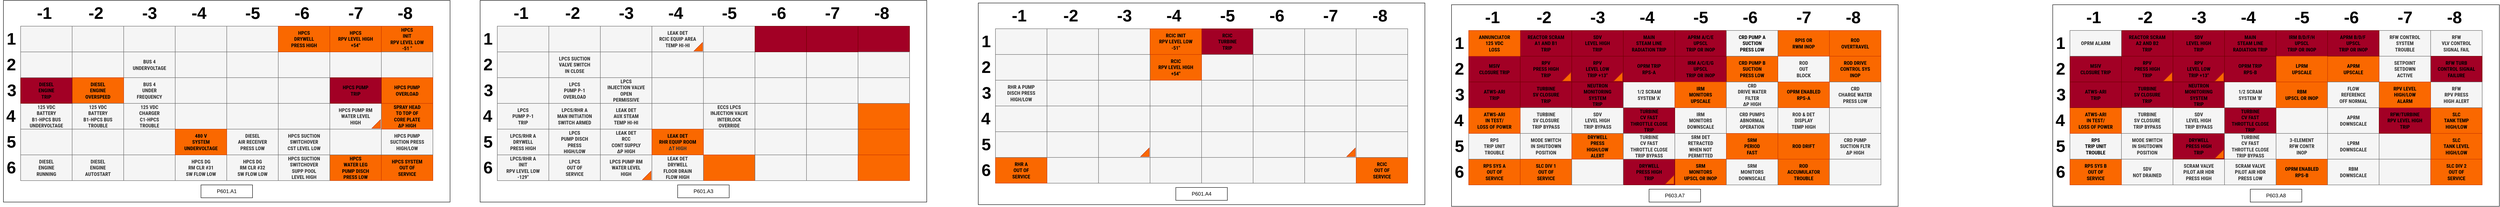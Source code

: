 <mxfile version="24.4.0" type="device">
  <diagram name="Page-1" id="h8Bcf1s3tBFt2Pz8XJp2">
    <mxGraphModel dx="4582" dy="690" grid="1" gridSize="10" guides="1" tooltips="1" connect="1" arrows="1" fold="1" page="1" pageScale="1" pageWidth="850" pageHeight="1100" math="0" shadow="0">
      <root>
        <mxCell id="0" />
        <mxCell id="1" parent="0" />
        <mxCell id="2YqUbFD5odln5tQl_1zN-1" value="" style="rounded=0;whiteSpace=wrap;html=1;" parent="1" vertex="1">
          <mxGeometry x="588" y="350" width="1040" height="470" as="geometry" />
        </mxCell>
        <mxCell id="2YqUbFD5odln5tQl_1zN-2" value="SRM DET&lt;div&gt;RETRACTED&lt;/div&gt;&lt;div&gt;WHEN NOT&lt;/div&gt;&lt;div&gt;PERMITTED&lt;/div&gt;" style="rounded=0;whiteSpace=wrap;html=1;fillColor=#f5f5f5;fontColor=#333333;strokeColor=#666666;labelBackgroundColor=none;fontSize=12;fontFamily=Roboto Condensed;fontStyle=1" parent="1" vertex="1">
          <mxGeometry x="1108" y="650" width="120" height="60" as="geometry" />
        </mxCell>
        <mxCell id="2YqUbFD5odln5tQl_1zN-3" value="ROD&lt;div&gt;OVERTRAVEL&lt;/div&gt;" style="rounded=0;whiteSpace=wrap;html=1;fillColor=#fa6800;fontColor=#000000;strokeColor=#C73500;labelBackgroundColor=none;fontSize=12;fontFamily=Roboto Condensed;fontStyle=1" parent="1" vertex="1">
          <mxGeometry x="1468" y="410" width="120" height="60" as="geometry" />
        </mxCell>
        <mxCell id="2YqUbFD5odln5tQl_1zN-4" value="ROD&lt;div&gt;ACCUMULATOR&lt;/div&gt;&lt;div&gt;TROUBLE&lt;/div&gt;" style="rounded=0;whiteSpace=wrap;html=1;fillColor=#fa6800;fontColor=#000000;strokeColor=#C73500;labelBackgroundColor=none;fontSize=12;fontFamily=Roboto Condensed;fontStyle=1" parent="1" vertex="1">
          <mxGeometry x="1348" y="710" width="120" height="60" as="geometry" />
        </mxCell>
        <mxCell id="2YqUbFD5odln5tQl_1zN-5" value="-1" style="text;html=1;align=center;verticalAlign=middle;resizable=0;points=[];autosize=1;strokeColor=none;fillColor=none;fontSize=39;fontStyle=1" parent="1" vertex="1">
          <mxGeometry x="653" y="350" width="60" height="60" as="geometry" />
        </mxCell>
        <mxCell id="2YqUbFD5odln5tQl_1zN-6" value="-2" style="text;html=1;align=center;verticalAlign=middle;resizable=0;points=[];autosize=1;strokeColor=none;fillColor=none;fontSize=39;fontStyle=1" parent="1" vertex="1">
          <mxGeometry x="773" y="350" width="60" height="60" as="geometry" />
        </mxCell>
        <mxCell id="2YqUbFD5odln5tQl_1zN-7" value="-3" style="text;html=1;align=center;verticalAlign=middle;resizable=0;points=[];autosize=1;strokeColor=none;fillColor=none;fontSize=39;fontStyle=1" parent="1" vertex="1">
          <mxGeometry x="898" y="350" width="60" height="60" as="geometry" />
        </mxCell>
        <mxCell id="2YqUbFD5odln5tQl_1zN-8" value="-4" style="text;html=1;align=center;verticalAlign=middle;resizable=0;points=[];autosize=1;strokeColor=none;fillColor=none;fontSize=39;fontStyle=1" parent="1" vertex="1">
          <mxGeometry x="1013" y="350" width="60" height="60" as="geometry" />
        </mxCell>
        <mxCell id="2YqUbFD5odln5tQl_1zN-9" value="-5" style="text;html=1;align=center;verticalAlign=middle;resizable=0;points=[];autosize=1;strokeColor=none;fillColor=none;fontSize=39;fontStyle=1" parent="1" vertex="1">
          <mxGeometry x="1138" y="350" width="60" height="60" as="geometry" />
        </mxCell>
        <mxCell id="2YqUbFD5odln5tQl_1zN-10" value="-6" style="text;html=1;align=center;verticalAlign=middle;resizable=0;points=[];autosize=1;strokeColor=none;fillColor=none;fontSize=39;fontStyle=1" parent="1" vertex="1">
          <mxGeometry x="1253" y="350" width="60" height="60" as="geometry" />
        </mxCell>
        <mxCell id="2YqUbFD5odln5tQl_1zN-11" value="-7" style="text;html=1;align=center;verticalAlign=middle;resizable=0;points=[];autosize=1;strokeColor=none;fillColor=none;fontSize=39;fontStyle=1" parent="1" vertex="1">
          <mxGeometry x="1378" y="350" width="60" height="60" as="geometry" />
        </mxCell>
        <mxCell id="2YqUbFD5odln5tQl_1zN-12" value="-8" style="text;html=1;align=center;verticalAlign=middle;resizable=0;points=[];autosize=1;strokeColor=none;fillColor=none;fontSize=39;fontStyle=1" parent="1" vertex="1">
          <mxGeometry x="1493" y="350" width="60" height="60" as="geometry" />
        </mxCell>
        <mxCell id="2YqUbFD5odln5tQl_1zN-13" value="1" style="text;html=1;align=center;verticalAlign=middle;resizable=0;points=[];autosize=1;strokeColor=none;fillColor=none;fontSize=39;fontStyle=1" parent="1" vertex="1">
          <mxGeometry x="581" y="410" width="50" height="60" as="geometry" />
        </mxCell>
        <mxCell id="2YqUbFD5odln5tQl_1zN-14" value="2" style="text;html=1;align=center;verticalAlign=middle;resizable=0;points=[];autosize=1;strokeColor=none;fillColor=none;fontSize=39;fontStyle=1" parent="1" vertex="1">
          <mxGeometry x="581" y="470" width="50" height="60" as="geometry" />
        </mxCell>
        <mxCell id="2YqUbFD5odln5tQl_1zN-15" value="3" style="text;html=1;align=center;verticalAlign=middle;resizable=0;points=[];autosize=1;strokeColor=none;fillColor=none;fontSize=39;fontStyle=1" parent="1" vertex="1">
          <mxGeometry x="582" y="530" width="50" height="60" as="geometry" />
        </mxCell>
        <mxCell id="2YqUbFD5odln5tQl_1zN-16" value="4" style="text;html=1;align=center;verticalAlign=middle;resizable=0;points=[];autosize=1;strokeColor=none;fillColor=none;fontSize=39;fontStyle=1" parent="1" vertex="1">
          <mxGeometry x="580" y="590" width="50" height="60" as="geometry" />
        </mxCell>
        <mxCell id="2YqUbFD5odln5tQl_1zN-17" value="5" style="text;html=1;align=center;verticalAlign=middle;resizable=0;points=[];autosize=1;strokeColor=none;fillColor=none;fontSize=39;fontStyle=1" parent="1" vertex="1">
          <mxGeometry x="581" y="650" width="50" height="60" as="geometry" />
        </mxCell>
        <mxCell id="2YqUbFD5odln5tQl_1zN-18" value="6" style="text;html=1;align=center;verticalAlign=middle;resizable=0;points=[];autosize=1;strokeColor=none;fillColor=none;fontSize=39;fontStyle=1" parent="1" vertex="1">
          <mxGeometry x="581" y="710" width="50" height="60" as="geometry" />
        </mxCell>
        <mxCell id="2YqUbFD5odln5tQl_1zN-19" value="P603.A7" style="rounded=0;whiteSpace=wrap;html=1;" parent="1" vertex="1">
          <mxGeometry x="1048" y="780" width="120" height="30" as="geometry" />
        </mxCell>
        <mxCell id="2YqUbFD5odln5tQl_1zN-20" value="" style="rounded=0;whiteSpace=wrap;html=1;fillColor=#f5f5f5;fontColor=#333333;strokeColor=#666666;labelBackgroundColor=none;fontSize=12;fontFamily=Roboto Condensed;fontStyle=1" parent="1" vertex="1">
          <mxGeometry x="1468" y="710" width="120" height="60" as="geometry" />
        </mxCell>
        <mxCell id="2YqUbFD5odln5tQl_1zN-21" value="CRD PUMP&lt;div&gt;SUCTION FLTR&lt;/div&gt;&lt;div&gt;ΔP HIGH&lt;br&gt;&lt;/div&gt;" style="rounded=0;whiteSpace=wrap;html=1;fillColor=#f5f5f5;fontColor=#333333;strokeColor=#666666;labelBackgroundColor=none;fontSize=12;fontFamily=Roboto Condensed;fontStyle=1" parent="1" vertex="1">
          <mxGeometry x="1468" y="650" width="120" height="60" as="geometry" />
        </mxCell>
        <mxCell id="2YqUbFD5odln5tQl_1zN-22" value="" style="rounded=0;whiteSpace=wrap;html=1;fillColor=#f5f5f5;fontColor=#333333;strokeColor=#666666;labelBackgroundColor=none;fontSize=12;fontFamily=Roboto Condensed;fontStyle=1" parent="1" vertex="1">
          <mxGeometry x="1468" y="590" width="120" height="60" as="geometry" />
        </mxCell>
        <mxCell id="2YqUbFD5odln5tQl_1zN-23" value="ROD DRIFT" style="rounded=0;whiteSpace=wrap;html=1;fillColor=#fa6800;fontColor=#000000;strokeColor=#C73500;labelBackgroundColor=none;fontSize=12;fontFamily=Roboto Condensed;fontStyle=1" parent="1" vertex="1">
          <mxGeometry x="1348" y="650" width="120" height="60" as="geometry" />
        </mxCell>
        <mxCell id="2YqUbFD5odln5tQl_1zN-24" value="CRD PUMPS&lt;div&gt;ABNORMAL&lt;/div&gt;&lt;div&gt;OPERATION&lt;/div&gt;" style="rounded=0;whiteSpace=wrap;html=1;fillColor=#f5f5f5;fontColor=#333333;strokeColor=#666666;labelBackgroundColor=none;fontSize=12;fontFamily=Roboto Condensed;fontStyle=1" parent="1" vertex="1">
          <mxGeometry x="1228" y="590" width="120" height="60" as="geometry" />
        </mxCell>
        <mxCell id="2YqUbFD5odln5tQl_1zN-25" value="ROD &amp;amp; DET&lt;div&gt;DISPLAY&lt;/div&gt;&lt;div&gt;TEMP HIGH&lt;/div&gt;" style="rounded=0;whiteSpace=wrap;html=1;fillColor=#f5f5f5;fontColor=#333333;strokeColor=#666666;labelBackgroundColor=none;fontSize=12;fontFamily=Roboto Condensed;fontStyle=1" parent="1" vertex="1">
          <mxGeometry x="1348" y="590" width="120" height="60" as="geometry" />
        </mxCell>
        <mxCell id="2YqUbFD5odln5tQl_1zN-26" value="ROD DRIVE&lt;div&gt;CONTROL SYS&lt;/div&gt;&lt;div&gt;INOP&lt;/div&gt;" style="rounded=0;whiteSpace=wrap;html=1;fillColor=#fa6800;fontColor=#000000;strokeColor=#C73500;labelBackgroundColor=none;fontSize=12;fontFamily=Roboto Condensed;fontStyle=1" parent="1" vertex="1">
          <mxGeometry x="1468" y="470" width="120" height="60" as="geometry" />
        </mxCell>
        <mxCell id="2YqUbFD5odln5tQl_1zN-27" value="ROD&lt;div&gt;OUT&lt;/div&gt;&lt;div&gt;BLOCK&lt;/div&gt;" style="rounded=0;whiteSpace=wrap;html=1;fillColor=#f5f5f5;fontColor=#333333;strokeColor=#666666;labelBackgroundColor=none;fontSize=12;fontFamily=Roboto Condensed;fontStyle=1" parent="1" vertex="1">
          <mxGeometry x="1348" y="470" width="120" height="60" as="geometry" />
        </mxCell>
        <mxCell id="2YqUbFD5odln5tQl_1zN-28" value="CRD PUMP B&lt;div&gt;SUCTION&lt;/div&gt;&lt;div&gt;PRESS LOW&lt;/div&gt;" style="rounded=0;whiteSpace=wrap;html=1;fillColor=#fa6800;fontColor=#000000;strokeColor=#C73500;labelBackgroundColor=none;fontSize=12;fontFamily=Roboto Condensed;fontStyle=1" parent="1" vertex="1">
          <mxGeometry x="1228" y="470" width="120" height="60" as="geometry" />
        </mxCell>
        <mxCell id="2YqUbFD5odln5tQl_1zN-29" value="CRD&lt;div&gt;CHARGE WATER&lt;/div&gt;&lt;div&gt;PRESS LOW&lt;/div&gt;" style="rounded=0;whiteSpace=wrap;html=1;fillColor=#f5f5f5;fontColor=#333333;strokeColor=#666666;labelBackgroundColor=none;fontSize=12;fontFamily=Roboto Condensed;fontStyle=1" parent="1" vertex="1">
          <mxGeometry x="1468" y="530" width="120" height="60" as="geometry" />
        </mxCell>
        <mxCell id="2YqUbFD5odln5tQl_1zN-30" value="RPIS OR&lt;div&gt;RWM INOP&lt;/div&gt;" style="rounded=0;whiteSpace=wrap;html=1;fillColor=#fa6800;fontColor=#000000;strokeColor=#C73500;labelBackgroundColor=none;fontSize=12;fontFamily=Roboto Condensed;fontStyle=1" parent="1" vertex="1">
          <mxGeometry x="1348" y="410" width="120" height="60" as="geometry" />
        </mxCell>
        <mxCell id="2YqUbFD5odln5tQl_1zN-31" value="&lt;span style=&quot;color: rgb(0, 0, 0);&quot;&gt;APRM A/C/E&lt;/span&gt;&lt;br style=&quot;color: rgb(0, 0, 0);&quot;&gt;&lt;span style=&quot;color: rgb(0, 0, 0);&quot;&gt;UPSCL&lt;/span&gt;&lt;br style=&quot;color: rgb(0, 0, 0);&quot;&gt;&lt;span style=&quot;color: rgb(0, 0, 0);&quot;&gt;TRIP OR INOP&lt;/span&gt;" style="rounded=0;whiteSpace=wrap;html=1;fillColor=#a20025;fontColor=#ffffff;strokeColor=#6F0000;labelBackgroundColor=none;fontSize=12;fontFamily=Roboto Condensed;fontStyle=1" parent="1" vertex="1">
          <mxGeometry x="1108" y="410" width="120" height="60" as="geometry" />
        </mxCell>
        <mxCell id="2YqUbFD5odln5tQl_1zN-32" value="&lt;span style=&quot;color: rgb(0, 0, 0);&quot;&gt;IRM A/C/E/G&lt;/span&gt;&lt;br style=&quot;color: rgb(0, 0, 0);&quot;&gt;&lt;span style=&quot;color: rgb(0, 0, 0);&quot;&gt;UPSCL&lt;/span&gt;&lt;br style=&quot;color: rgb(0, 0, 0);&quot;&gt;&lt;span style=&quot;color: rgb(0, 0, 0);&quot;&gt;TRIP OR INOP&lt;/span&gt;" style="rounded=0;whiteSpace=wrap;html=1;fillColor=#a20025;fontColor=#ffffff;strokeColor=#6F0000;labelBackgroundColor=none;fontSize=12;fontFamily=Roboto Condensed;fontStyle=1" parent="1" vertex="1">
          <mxGeometry x="1108" y="470" width="120" height="60" as="geometry" />
        </mxCell>
        <mxCell id="2YqUbFD5odln5tQl_1zN-33" value="OPRM ENABLED&lt;div&gt;RPS-A&lt;/div&gt;" style="rounded=0;whiteSpace=wrap;html=1;fillColor=#fa6800;fontColor=#000000;strokeColor=#C73500;labelBackgroundColor=none;fontSize=12;fontFamily=Roboto Condensed;fontStyle=1" parent="1" vertex="1">
          <mxGeometry x="1348" y="530" width="120" height="60" as="geometry" />
        </mxCell>
        <mxCell id="2YqUbFD5odln5tQl_1zN-34" value="SRM&lt;div&gt;MONITORS&lt;/div&gt;&lt;div&gt;UPSCL OR INOP&lt;/div&gt;" style="rounded=0;whiteSpace=wrap;html=1;fillColor=#fa6800;fontColor=#000000;strokeColor=#C73500;labelBackgroundColor=none;fontSize=12;fontFamily=Roboto Condensed;fontStyle=1" parent="1" vertex="1">
          <mxGeometry x="1108" y="710" width="120" height="60" as="geometry" />
        </mxCell>
        <mxCell id="2YqUbFD5odln5tQl_1zN-35" value="&lt;span style=&quot;color: rgb(0, 0, 0);&quot;&gt;CRD PUMP A&lt;/span&gt;&lt;div style=&quot;color: rgb(0, 0, 0);&quot;&gt;SUCTION&lt;/div&gt;&lt;div style=&quot;color: rgb(0, 0, 0);&quot;&gt;PRESS LOW&lt;/div&gt;" style="rounded=0;whiteSpace=wrap;html=1;fillColor=#f5f5f5;fontColor=#333333;strokeColor=#666666;labelBackgroundColor=none;fontSize=12;fontFamily=Roboto Condensed;fontStyle=1" parent="1" vertex="1">
          <mxGeometry x="1228" y="410" width="120" height="60" as="geometry" />
        </mxCell>
        <mxCell id="2YqUbFD5odln5tQl_1zN-36" value="SRM&lt;div&gt;MONITORS&lt;/div&gt;&lt;div&gt;DOWNSCALE&lt;/div&gt;" style="rounded=0;whiteSpace=wrap;html=1;fillColor=#f5f5f5;fontColor=#333333;strokeColor=#666666;labelBackgroundColor=none;fontSize=12;fontFamily=Roboto Condensed;fontStyle=1" parent="1" vertex="1">
          <mxGeometry x="1228" y="710" width="120" height="60" as="geometry" />
        </mxCell>
        <mxCell id="2YqUbFD5odln5tQl_1zN-37" value="IRM&lt;div&gt;MONITORS&lt;/div&gt;&lt;div&gt;DOWNSCALE&lt;/div&gt;" style="rounded=0;whiteSpace=wrap;html=1;fillColor=#f5f5f5;fontColor=#333333;strokeColor=#666666;labelBackgroundColor=none;fontSize=12;fontFamily=Roboto Condensed;fontStyle=1" parent="1" vertex="1">
          <mxGeometry x="1108" y="590" width="120" height="60" as="geometry" />
        </mxCell>
        <mxCell id="2YqUbFD5odln5tQl_1zN-38" value="DRYWELL&lt;div&gt;PRESS HIGH&lt;/div&gt;&lt;div&gt;TRIP&lt;/div&gt;" style="rounded=0;whiteSpace=wrap;html=1;fillColor=#a20025;fontColor=#000000;strokeColor=#6F0000;labelBackgroundColor=none;fontSize=12;fontFamily=Roboto Condensed;fontStyle=1" parent="1" vertex="1">
          <mxGeometry x="988" y="710" width="120" height="60" as="geometry" />
        </mxCell>
        <mxCell id="2YqUbFD5odln5tQl_1zN-39" value="MODE SWITCH&lt;div&gt;IN SHUTDOWN&lt;/div&gt;&lt;div&gt;POSITION&lt;/div&gt;" style="rounded=0;whiteSpace=wrap;html=1;fillColor=#f5f5f5;fontColor=#333333;strokeColor=#666666;labelBackgroundColor=none;fontSize=12;fontFamily=Roboto Condensed;fontStyle=1" parent="1" vertex="1">
          <mxGeometry x="748" y="650" width="120" height="60" as="geometry" />
        </mxCell>
        <mxCell id="2YqUbFD5odln5tQl_1zN-40" value="SLC DIV 1&lt;div&gt;OUT OF&lt;/div&gt;&lt;div&gt;SERVICE&lt;/div&gt;" style="rounded=0;whiteSpace=wrap;html=1;fillColor=#fa6800;fontColor=#000000;strokeColor=#C73500;labelBackgroundColor=none;fontSize=12;fontFamily=Roboto Condensed;fontStyle=1" parent="1" vertex="1">
          <mxGeometry x="748" y="710" width="120" height="60" as="geometry" />
        </mxCell>
        <mxCell id="2YqUbFD5odln5tQl_1zN-41" value="RPS SYS A&lt;div&gt;OUT OF&lt;/div&gt;&lt;div&gt;SERVICE&lt;/div&gt;" style="rounded=0;whiteSpace=wrap;html=1;fillColor=#fa6800;fontColor=#000000;strokeColor=#C73500;labelBackgroundColor=none;fontSize=12;fontFamily=Roboto Condensed;fontStyle=1" parent="1" vertex="1">
          <mxGeometry x="628" y="710" width="120" height="60" as="geometry" />
        </mxCell>
        <mxCell id="2YqUbFD5odln5tQl_1zN-42" value="RPS&lt;br&gt;TRIP UNIT&lt;div&gt;TROUBLE&lt;/div&gt;" style="rounded=0;whiteSpace=wrap;html=1;fillColor=#f5f5f5;fontColor=#333333;strokeColor=#666666;labelBackgroundColor=none;fontSize=12;fontFamily=Roboto Condensed;fontStyle=1" parent="1" vertex="1">
          <mxGeometry x="628" y="650" width="120" height="60" as="geometry" />
        </mxCell>
        <mxCell id="2YqUbFD5odln5tQl_1zN-43" value="" style="rounded=0;whiteSpace=wrap;html=1;fillColor=#f5f5f5;fontColor=#333333;strokeColor=#666666;labelBackgroundColor=none;fontSize=12;fontFamily=Roboto Condensed;fontStyle=1" parent="1" vertex="1">
          <mxGeometry x="868" y="710" width="120" height="60" as="geometry" />
        </mxCell>
        <mxCell id="2YqUbFD5odln5tQl_1zN-44" value="DRYWELL&lt;br&gt;PRESS&lt;div&gt;HIGH/LOW&lt;/div&gt;&lt;div&gt;ALERT&lt;/div&gt;" style="rounded=0;whiteSpace=wrap;html=1;fillColor=#fa6800;fontColor=#000000;strokeColor=#C73500;labelBackgroundColor=none;fontSize=12;fontFamily=Roboto Condensed;fontStyle=1" parent="1" vertex="1">
          <mxGeometry x="868" y="650" width="120" height="60" as="geometry" />
        </mxCell>
        <mxCell id="2YqUbFD5odln5tQl_1zN-45" value="TURBINE&lt;div&gt;CV FAST&lt;/div&gt;&lt;div&gt;THROTTLE CLOSE&lt;/div&gt;&lt;div&gt;TRIP&lt;/div&gt;" style="rounded=0;whiteSpace=wrap;html=1;fillColor=#a20025;fontColor=#000000;strokeColor=#6F0000;labelBackgroundColor=none;fontSize=12;fontFamily=Roboto Condensed;fontStyle=1" parent="1" vertex="1">
          <mxGeometry x="988" y="590" width="120" height="60" as="geometry" />
        </mxCell>
        <mxCell id="2YqUbFD5odln5tQl_1zN-46" value="SDV&lt;div&gt;LEVEL HIGH&lt;/div&gt;&lt;div&gt;TRIP BYPASS&lt;/div&gt;" style="rounded=0;whiteSpace=wrap;html=1;fillColor=#f5f5f5;fontColor=#333333;strokeColor=#666666;labelBackgroundColor=none;fontSize=12;fontFamily=Roboto Condensed;fontStyle=1" parent="1" vertex="1">
          <mxGeometry x="868" y="590" width="120" height="60" as="geometry" />
        </mxCell>
        <mxCell id="2YqUbFD5odln5tQl_1zN-47" value="NEUTRON&lt;div&gt;MONITORING&lt;/div&gt;&lt;div&gt;SYSTEM&lt;/div&gt;&lt;div&gt;TRIP&lt;/div&gt;" style="rounded=0;whiteSpace=wrap;html=1;fillColor=#a20025;fontColor=#000000;strokeColor=#6F0000;labelBackgroundColor=none;fontSize=12;fontFamily=Roboto Condensed;fontStyle=1" parent="1" vertex="1">
          <mxGeometry x="868" y="530" width="120" height="60" as="geometry" />
        </mxCell>
        <mxCell id="2YqUbFD5odln5tQl_1zN-48" value="1/2 SCRAM&lt;div&gt;SYSTEM &#39;A&#39;&lt;/div&gt;" style="rounded=0;whiteSpace=wrap;html=1;fillColor=#f5f5f5;fontColor=#333333;strokeColor=#666666;labelBackgroundColor=none;fontSize=12;fontFamily=Roboto Condensed;fontStyle=1" parent="1" vertex="1">
          <mxGeometry x="988" y="530" width="120" height="60" as="geometry" />
        </mxCell>
        <mxCell id="2YqUbFD5odln5tQl_1zN-49" value="OPRM TRIP&lt;div&gt;RPS-A&lt;/div&gt;" style="rounded=0;whiteSpace=wrap;html=1;fillColor=#a20025;fontColor=#000000;strokeColor=#6F0000;labelBackgroundColor=none;fontSize=12;fontFamily=Roboto Condensed;fontStyle=1" parent="1" vertex="1">
          <mxGeometry x="988" y="470" width="120" height="60" as="geometry" />
        </mxCell>
        <mxCell id="2YqUbFD5odln5tQl_1zN-50" value="RPV&lt;div&gt;LEVEL LOW&lt;/div&gt;&lt;div&gt;TRIP +13&quot;&lt;/div&gt;" style="rounded=0;whiteSpace=wrap;html=1;fillColor=#a20025;fontColor=#000000;strokeColor=#6F0000;labelBackgroundColor=none;fontSize=12;fontFamily=Roboto Condensed;fontStyle=1" parent="1" vertex="1">
          <mxGeometry x="868" y="470" width="120" height="60" as="geometry" />
        </mxCell>
        <mxCell id="2YqUbFD5odln5tQl_1zN-51" value="SDV&lt;div&gt;LEVEL HIGH&lt;/div&gt;&lt;div&gt;TRIP&lt;/div&gt;" style="rounded=0;whiteSpace=wrap;html=1;fillColor=#a20025;fontColor=#000000;strokeColor=#6F0000;labelBackgroundColor=none;fontSize=12;fontFamily=Roboto Condensed;fontStyle=1" parent="1" vertex="1">
          <mxGeometry x="868" y="410" width="120" height="60" as="geometry" />
        </mxCell>
        <mxCell id="2YqUbFD5odln5tQl_1zN-52" value="MAIN&lt;div&gt;STEAM LINE&lt;/div&gt;&lt;div&gt;RADIATION TRIP&lt;/div&gt;" style="rounded=0;whiteSpace=wrap;html=1;fillColor=#a20025;fontColor=#000000;strokeColor=#6F0000;labelBackgroundColor=none;fontSize=12;fontFamily=Roboto Condensed;fontStyle=1" parent="1" vertex="1">
          <mxGeometry x="988" y="410" width="120" height="60" as="geometry" />
        </mxCell>
        <mxCell id="2YqUbFD5odln5tQl_1zN-53" value="REACTOR SCRAM&lt;div&gt;A1 AND B1&lt;/div&gt;&lt;div&gt;TRIP&lt;/div&gt;" style="rounded=0;whiteSpace=wrap;html=1;fillColor=#a20025;fontColor=#000000;strokeColor=#6F0000;labelBackgroundColor=none;fontSize=12;fontFamily=Roboto Condensed;fontStyle=1" parent="1" vertex="1">
          <mxGeometry x="748" y="410" width="120" height="60" as="geometry" />
        </mxCell>
        <mxCell id="2YqUbFD5odln5tQl_1zN-54" value="RPV&lt;div&gt;PRESS HIGH&lt;/div&gt;&lt;div&gt;TRIP&lt;/div&gt;" style="rounded=0;whiteSpace=wrap;html=1;fillColor=#a20025;fontColor=#000000;strokeColor=#6F0000;labelBackgroundColor=none;fontSize=12;fontFamily=Roboto Condensed;fontStyle=1" parent="1" vertex="1">
          <mxGeometry x="748" y="470" width="120" height="60" as="geometry" />
        </mxCell>
        <mxCell id="2YqUbFD5odln5tQl_1zN-55" value="TURBINE&lt;div&gt;SV CLOSURE&lt;br&gt;&lt;span style=&quot;background-color: initial;&quot;&gt;TRIP&lt;/span&gt;&lt;/div&gt;" style="rounded=0;whiteSpace=wrap;html=1;fillColor=#a20025;fontColor=#000000;strokeColor=#6F0000;labelBackgroundColor=none;fontSize=12;fontFamily=Roboto Condensed;fontStyle=1" parent="1" vertex="1">
          <mxGeometry x="748" y="530" width="120" height="60" as="geometry" />
        </mxCell>
        <mxCell id="2YqUbFD5odln5tQl_1zN-56" value="TURBINE&lt;div&gt;SV CLOSURE&lt;br&gt;&lt;span style=&quot;background-color: initial;&quot;&gt;TRIP BYPASS&lt;/span&gt;&lt;/div&gt;" style="rounded=0;whiteSpace=wrap;html=1;fillColor=#f5f5f5;fontColor=#333333;strokeColor=#666666;labelBackgroundColor=none;fontSize=12;fontFamily=Roboto Condensed;fontStyle=1" parent="1" vertex="1">
          <mxGeometry x="748" y="590" width="120" height="60" as="geometry" />
        </mxCell>
        <mxCell id="2YqUbFD5odln5tQl_1zN-57" value="ATWS-ARI&lt;div&gt;IN TEST/&lt;/div&gt;&lt;div&gt;LOSS OF POWER&lt;/div&gt;" style="rounded=0;whiteSpace=wrap;html=1;fillColor=#fa6800;fontColor=#000000;strokeColor=#C73500;labelBackgroundColor=none;fontSize=12;fontFamily=Roboto Condensed;fontStyle=1" parent="1" vertex="1">
          <mxGeometry x="628" y="590" width="120" height="60" as="geometry" />
        </mxCell>
        <mxCell id="2YqUbFD5odln5tQl_1zN-58" value="&lt;span style=&quot;&quot;&gt;ATWS-ARI&lt;/span&gt;&lt;div style=&quot;&quot;&gt;TRIP&lt;/div&gt;" style="rounded=0;whiteSpace=wrap;html=1;fillColor=#a20025;fontColor=#000000;strokeColor=#6F0000;labelBackgroundColor=none;fontSize=12;fontFamily=Roboto Condensed;fontStyle=1" parent="1" vertex="1">
          <mxGeometry x="628" y="530" width="120" height="60" as="geometry" />
        </mxCell>
        <mxCell id="2YqUbFD5odln5tQl_1zN-59" value="MSIV&lt;div&gt;CLOSURE TRIP&lt;/div&gt;" style="rounded=0;whiteSpace=wrap;html=1;fillColor=#a20025;fontColor=#000000;strokeColor=#6F0000;labelBackgroundColor=none;fontSize=12;fontFamily=Roboto Condensed;fontStyle=1" parent="1" vertex="1">
          <mxGeometry x="628" y="470" width="120" height="60" as="geometry" />
        </mxCell>
        <mxCell id="2YqUbFD5odln5tQl_1zN-60" value="ANNUNCIATOR&lt;div&gt;125 VDC&lt;/div&gt;&lt;div&gt;LOSS&lt;/div&gt;" style="rounded=0;whiteSpace=wrap;html=1;fillColor=#fa6800;fontColor=#000000;strokeColor=#C73500;labelBackgroundColor=none;fontSize=12;fontFamily=Roboto Condensed;fontStyle=1" parent="1" vertex="1">
          <mxGeometry x="628" y="410" width="120" height="60" as="geometry" />
        </mxCell>
        <mxCell id="2YqUbFD5odln5tQl_1zN-61" value="IRM&lt;div&gt;MONITORS&lt;/div&gt;&lt;div&gt;UPSCALE&lt;/div&gt;" style="rounded=0;whiteSpace=wrap;html=1;fillColor=#fa6800;fontColor=#000000;strokeColor=#C73500;labelBackgroundColor=none;fontSize=12;fontFamily=Roboto Condensed;fontStyle=1" parent="1" vertex="1">
          <mxGeometry x="1108" y="530" width="120" height="60" as="geometry" />
        </mxCell>
        <mxCell id="2YqUbFD5odln5tQl_1zN-62" value="SRM&lt;div&gt;PERIOD&lt;/div&gt;&lt;div&gt;FAST&lt;/div&gt;" style="rounded=0;whiteSpace=wrap;html=1;fillColor=#fa6800;fontColor=#000000;strokeColor=#C73500;labelBackgroundColor=none;fontSize=12;fontFamily=Roboto Condensed;fontStyle=1" parent="1" vertex="1">
          <mxGeometry x="1228" y="650" width="120" height="60" as="geometry" />
        </mxCell>
        <mxCell id="2YqUbFD5odln5tQl_1zN-63" value="TURBINE&lt;div&gt;CV FAST&lt;/div&gt;&lt;div&gt;THROTTLE CLOSE&lt;/div&gt;&lt;div&gt;TRIP BYPASS&lt;/div&gt;" style="rounded=0;whiteSpace=wrap;html=1;fillColor=#f5f5f5;fontColor=#333333;strokeColor=#666666;labelBackgroundColor=none;fontSize=12;fontFamily=Roboto Condensed;fontStyle=1" parent="1" vertex="1">
          <mxGeometry x="988" y="650" width="120" height="60" as="geometry" />
        </mxCell>
        <mxCell id="2YqUbFD5odln5tQl_1zN-64" value="CRD&lt;div&gt;DRIVE WATER&lt;/div&gt;&lt;div&gt;FILTER&lt;/div&gt;&lt;div&gt;ΔP HIGH&lt;br&gt;&lt;/div&gt;" style="rounded=0;whiteSpace=wrap;html=1;fillColor=#f5f5f5;fontColor=#333333;strokeColor=#666666;labelBackgroundColor=none;fontSize=12;fontFamily=Roboto Condensed;fontStyle=1" parent="1" vertex="1">
          <mxGeometry x="1228" y="530" width="120" height="60" as="geometry" />
        </mxCell>
        <mxCell id="2YqUbFD5odln5tQl_1zN-65" value="" style="rounded=0;whiteSpace=wrap;html=1;" parent="1" vertex="1">
          <mxGeometry x="1988" y="350" width="1040" height="470" as="geometry" />
        </mxCell>
        <mxCell id="2YqUbFD5odln5tQl_1zN-66" value="3-ELEMENT&lt;div&gt;RFW CONTR&lt;/div&gt;&lt;div&gt;INOP&lt;/div&gt;" style="rounded=0;whiteSpace=wrap;html=1;fillColor=#f5f5f5;fontColor=#333333;strokeColor=#666666;labelBackgroundColor=none;fontSize=12;fontFamily=Roboto Condensed;fontStyle=1" parent="1" vertex="1">
          <mxGeometry x="2508" y="650" width="120" height="60" as="geometry" />
        </mxCell>
        <mxCell id="2YqUbFD5odln5tQl_1zN-67" value="RFW&lt;div&gt;VLV CONTROL&lt;/div&gt;&lt;div&gt;SIGNAL FAIL&lt;/div&gt;" style="rounded=0;whiteSpace=wrap;html=1;fillColor=#f5f5f5;fontColor=#333333;strokeColor=#666666;labelBackgroundColor=none;fontSize=12;fontFamily=Roboto Condensed;fontStyle=1" parent="1" vertex="1">
          <mxGeometry x="2868" y="410" width="120" height="60" as="geometry" />
        </mxCell>
        <mxCell id="2YqUbFD5odln5tQl_1zN-68" value="" style="rounded=0;whiteSpace=wrap;html=1;fillColor=#f5f5f5;fontColor=#333333;strokeColor=#666666;labelBackgroundColor=none;fontSize=12;fontFamily=Roboto Condensed;fontStyle=1" parent="1" vertex="1">
          <mxGeometry x="2748" y="710" width="120" height="60" as="geometry" />
        </mxCell>
        <mxCell id="2YqUbFD5odln5tQl_1zN-69" value="-1" style="text;html=1;align=center;verticalAlign=middle;resizable=0;points=[];autosize=1;strokeColor=none;fillColor=none;fontSize=39;fontStyle=1" parent="1" vertex="1">
          <mxGeometry x="2053" y="350" width="60" height="60" as="geometry" />
        </mxCell>
        <mxCell id="2YqUbFD5odln5tQl_1zN-70" value="-2" style="text;html=1;align=center;verticalAlign=middle;resizable=0;points=[];autosize=1;strokeColor=none;fillColor=none;fontSize=39;fontStyle=1" parent="1" vertex="1">
          <mxGeometry x="2173" y="350" width="60" height="60" as="geometry" />
        </mxCell>
        <mxCell id="2YqUbFD5odln5tQl_1zN-71" value="-3" style="text;html=1;align=center;verticalAlign=middle;resizable=0;points=[];autosize=1;strokeColor=none;fillColor=none;fontSize=39;fontStyle=1" parent="1" vertex="1">
          <mxGeometry x="2298" y="350" width="60" height="60" as="geometry" />
        </mxCell>
        <mxCell id="2YqUbFD5odln5tQl_1zN-72" value="-4" style="text;html=1;align=center;verticalAlign=middle;resizable=0;points=[];autosize=1;strokeColor=none;fillColor=none;fontSize=39;fontStyle=1" parent="1" vertex="1">
          <mxGeometry x="2413" y="350" width="60" height="60" as="geometry" />
        </mxCell>
        <mxCell id="2YqUbFD5odln5tQl_1zN-73" value="-5" style="text;html=1;align=center;verticalAlign=middle;resizable=0;points=[];autosize=1;strokeColor=none;fillColor=none;fontSize=39;fontStyle=1" parent="1" vertex="1">
          <mxGeometry x="2538" y="350" width="60" height="60" as="geometry" />
        </mxCell>
        <mxCell id="2YqUbFD5odln5tQl_1zN-74" value="-6" style="text;html=1;align=center;verticalAlign=middle;resizable=0;points=[];autosize=1;strokeColor=none;fillColor=none;fontSize=39;fontStyle=1" parent="1" vertex="1">
          <mxGeometry x="2653" y="350" width="60" height="60" as="geometry" />
        </mxCell>
        <mxCell id="2YqUbFD5odln5tQl_1zN-75" value="-7" style="text;html=1;align=center;verticalAlign=middle;resizable=0;points=[];autosize=1;strokeColor=none;fillColor=none;fontSize=39;fontStyle=1" parent="1" vertex="1">
          <mxGeometry x="2778" y="350" width="60" height="60" as="geometry" />
        </mxCell>
        <mxCell id="2YqUbFD5odln5tQl_1zN-76" value="-8" style="text;html=1;align=center;verticalAlign=middle;resizable=0;points=[];autosize=1;strokeColor=none;fillColor=none;fontSize=39;fontStyle=1" parent="1" vertex="1">
          <mxGeometry x="2893" y="350" width="60" height="60" as="geometry" />
        </mxCell>
        <mxCell id="2YqUbFD5odln5tQl_1zN-77" value="1" style="text;html=1;align=center;verticalAlign=middle;resizable=0;points=[];autosize=1;strokeColor=none;fillColor=none;fontSize=39;fontStyle=1" parent="1" vertex="1">
          <mxGeometry x="1981" y="410" width="50" height="60" as="geometry" />
        </mxCell>
        <mxCell id="2YqUbFD5odln5tQl_1zN-78" value="2" style="text;html=1;align=center;verticalAlign=middle;resizable=0;points=[];autosize=1;strokeColor=none;fillColor=none;fontSize=39;fontStyle=1" parent="1" vertex="1">
          <mxGeometry x="1981" y="470" width="50" height="60" as="geometry" />
        </mxCell>
        <mxCell id="2YqUbFD5odln5tQl_1zN-79" value="3" style="text;html=1;align=center;verticalAlign=middle;resizable=0;points=[];autosize=1;strokeColor=none;fillColor=none;fontSize=39;fontStyle=1" parent="1" vertex="1">
          <mxGeometry x="1982" y="530" width="50" height="60" as="geometry" />
        </mxCell>
        <mxCell id="2YqUbFD5odln5tQl_1zN-80" value="4" style="text;html=1;align=center;verticalAlign=middle;resizable=0;points=[];autosize=1;strokeColor=none;fillColor=none;fontSize=39;fontStyle=1" parent="1" vertex="1">
          <mxGeometry x="1980" y="590" width="50" height="60" as="geometry" />
        </mxCell>
        <mxCell id="2YqUbFD5odln5tQl_1zN-81" value="5" style="text;html=1;align=center;verticalAlign=middle;resizable=0;points=[];autosize=1;strokeColor=none;fillColor=none;fontSize=39;fontStyle=1" parent="1" vertex="1">
          <mxGeometry x="1981" y="650" width="50" height="60" as="geometry" />
        </mxCell>
        <mxCell id="2YqUbFD5odln5tQl_1zN-82" value="6" style="text;html=1;align=center;verticalAlign=middle;resizable=0;points=[];autosize=1;strokeColor=none;fillColor=none;fontSize=39;fontStyle=1" parent="1" vertex="1">
          <mxGeometry x="1981" y="710" width="50" height="60" as="geometry" />
        </mxCell>
        <mxCell id="2YqUbFD5odln5tQl_1zN-83" value="P603.A8" style="rounded=0;whiteSpace=wrap;html=1;" parent="1" vertex="1">
          <mxGeometry x="2448" y="780" width="120" height="30" as="geometry" />
        </mxCell>
        <mxCell id="2YqUbFD5odln5tQl_1zN-84" value="SLC DIV 2&lt;div&gt;OUT OF&lt;/div&gt;&lt;div&gt;SERVICE&lt;/div&gt;" style="rounded=0;whiteSpace=wrap;html=1;fillColor=#fa6800;fontColor=#000000;strokeColor=#C73500;labelBackgroundColor=none;fontSize=12;fontFamily=Roboto Condensed;fontStyle=1" parent="1" vertex="1">
          <mxGeometry x="2868" y="710" width="120" height="60" as="geometry" />
        </mxCell>
        <mxCell id="2YqUbFD5odln5tQl_1zN-85" value="&lt;div&gt;SLC&lt;/div&gt;&lt;div&gt;TANK LEVEL&lt;/div&gt;&lt;div&gt;HIGH/LOW&lt;/div&gt;" style="rounded=0;whiteSpace=wrap;html=1;fillColor=#fa6800;fontColor=#000000;strokeColor=#C73500;labelBackgroundColor=none;fontSize=12;fontFamily=Roboto Condensed;fontStyle=1" parent="1" vertex="1">
          <mxGeometry x="2868" y="650" width="120" height="60" as="geometry" />
        </mxCell>
        <mxCell id="2YqUbFD5odln5tQl_1zN-86" value="SLC&lt;div&gt;TANK TEMP&lt;/div&gt;&lt;div&gt;HIGH/LOW&lt;/div&gt;" style="rounded=0;whiteSpace=wrap;html=1;fillColor=#fa6800;fontColor=#000000;strokeColor=#C73500;labelBackgroundColor=none;fontSize=12;fontFamily=Roboto Condensed;fontStyle=1" parent="1" vertex="1">
          <mxGeometry x="2868" y="590" width="120" height="60" as="geometry" />
        </mxCell>
        <mxCell id="2YqUbFD5odln5tQl_1zN-87" value="" style="rounded=0;whiteSpace=wrap;html=1;fillColor=#f5f5f5;fontColor=#333333;strokeColor=#666666;labelBackgroundColor=none;fontSize=12;fontFamily=Roboto Condensed;fontStyle=1" parent="1" vertex="1">
          <mxGeometry x="2748" y="650" width="120" height="60" as="geometry" />
        </mxCell>
        <mxCell id="2YqUbFD5odln5tQl_1zN-88" value="APRM&lt;div&gt;DOWNSCALE&lt;/div&gt;" style="rounded=0;whiteSpace=wrap;html=1;fillColor=#f5f5f5;fontColor=#333333;strokeColor=#666666;labelBackgroundColor=none;fontSize=12;fontFamily=Roboto Condensed;fontStyle=1" parent="1" vertex="1">
          <mxGeometry x="2628" y="590" width="120" height="60" as="geometry" />
        </mxCell>
        <mxCell id="2YqUbFD5odln5tQl_1zN-89" value="RFW/TURBINE&lt;div&gt;RPV LEVEL HIGH&lt;/div&gt;&lt;div&gt;TRIP&lt;/div&gt;" style="rounded=0;whiteSpace=wrap;html=1;fillColor=#a20025;fontColor=#000000;strokeColor=#6F0000;labelBackgroundColor=none;fontSize=12;fontFamily=Roboto Condensed;fontStyle=1" parent="1" vertex="1">
          <mxGeometry x="2748" y="590" width="120" height="60" as="geometry" />
        </mxCell>
        <mxCell id="2YqUbFD5odln5tQl_1zN-90" value="RFW TURB&lt;br&gt;CONTROL SIGNAL&lt;div&gt;FAILURE&lt;/div&gt;" style="rounded=0;whiteSpace=wrap;html=1;fillColor=#a20025;fontColor=#000000;strokeColor=#6F0000;labelBackgroundColor=none;fontSize=12;fontFamily=Roboto Condensed;fontStyle=1" parent="1" vertex="1">
          <mxGeometry x="2868" y="470" width="120" height="60" as="geometry" />
        </mxCell>
        <mxCell id="2YqUbFD5odln5tQl_1zN-91" value="SETPOINT&lt;div&gt;SETDOWN&lt;/div&gt;&lt;div&gt;ACTIVE&lt;/div&gt;" style="rounded=0;whiteSpace=wrap;html=1;fillColor=#f5f5f5;fontColor=#333333;strokeColor=#666666;labelBackgroundColor=none;fontSize=12;fontFamily=Roboto Condensed;fontStyle=1" parent="1" vertex="1">
          <mxGeometry x="2748" y="470" width="120" height="60" as="geometry" />
        </mxCell>
        <mxCell id="2YqUbFD5odln5tQl_1zN-92" value="APRM&lt;div&gt;UPSCALE&lt;/div&gt;" style="rounded=0;whiteSpace=wrap;html=1;fillColor=#fa6800;fontColor=#000000;strokeColor=#C73500;labelBackgroundColor=none;fontSize=12;fontFamily=Roboto Condensed;fontStyle=1" parent="1" vertex="1">
          <mxGeometry x="2628" y="470" width="120" height="60" as="geometry" />
        </mxCell>
        <mxCell id="2YqUbFD5odln5tQl_1zN-93" value="RFW&lt;div&gt;RPV PRESS&lt;/div&gt;&lt;div&gt;HIGH ALERT&lt;/div&gt;" style="rounded=0;whiteSpace=wrap;html=1;fillColor=#f5f5f5;fontColor=#333333;strokeColor=#666666;labelBackgroundColor=none;fontSize=12;fontFamily=Roboto Condensed;fontStyle=1" parent="1" vertex="1">
          <mxGeometry x="2868" y="530" width="120" height="60" as="geometry" />
        </mxCell>
        <mxCell id="2YqUbFD5odln5tQl_1zN-94" value="RFW CONTROL&lt;div&gt;SYSTEM&lt;/div&gt;&lt;div&gt;TROUBLE&lt;/div&gt;" style="rounded=0;whiteSpace=wrap;html=1;fillColor=#f5f5f5;fontColor=#333333;strokeColor=#666666;labelBackgroundColor=none;fontSize=12;fontFamily=Roboto Condensed;fontStyle=1" parent="1" vertex="1">
          <mxGeometry x="2748" y="410" width="120" height="60" as="geometry" />
        </mxCell>
        <mxCell id="2YqUbFD5odln5tQl_1zN-95" value="IRM B/D/F/H&lt;br&gt;UPSCL&lt;br&gt;TRIP OR INOP" style="rounded=0;whiteSpace=wrap;html=1;fillColor=#a20025;fontColor=#000000;strokeColor=#6F0000;labelBackgroundColor=none;fontSize=12;fontFamily=Roboto Condensed;fontStyle=1" parent="1" vertex="1">
          <mxGeometry x="2508" y="410" width="120" height="60" as="geometry" />
        </mxCell>
        <mxCell id="2YqUbFD5odln5tQl_1zN-96" value="LPRM&lt;div&gt;UPSCALE&lt;/div&gt;" style="rounded=0;whiteSpace=wrap;html=1;fillColor=#fa6800;fontColor=#000000;strokeColor=#C73500;labelBackgroundColor=none;fontSize=12;fontFamily=Roboto Condensed;fontStyle=1" parent="1" vertex="1">
          <mxGeometry x="2508" y="470" width="120" height="60" as="geometry" />
        </mxCell>
        <mxCell id="2YqUbFD5odln5tQl_1zN-97" value="RPV LEVEL&lt;div&gt;HIGH/LOW&lt;/div&gt;&lt;div&gt;ALARM&lt;/div&gt;" style="rounded=0;whiteSpace=wrap;html=1;fillColor=#fa6800;fontColor=#000000;strokeColor=#C73500;labelBackgroundColor=none;fontSize=12;fontFamily=Roboto Condensed;fontStyle=1" parent="1" vertex="1">
          <mxGeometry x="2748" y="530" width="120" height="60" as="geometry" />
        </mxCell>
        <mxCell id="2YqUbFD5odln5tQl_1zN-98" value="OPRM ENABLED&lt;div&gt;RPS-B&lt;/div&gt;" style="rounded=0;whiteSpace=wrap;html=1;fillColor=#fa6800;fontColor=#000000;strokeColor=#C73500;labelBackgroundColor=none;fontSize=12;fontFamily=Roboto Condensed;fontStyle=1" parent="1" vertex="1">
          <mxGeometry x="2508" y="710" width="120" height="60" as="geometry" />
        </mxCell>
        <mxCell id="2YqUbFD5odln5tQl_1zN-99" value="APRM B/D/F&amp;nbsp;&lt;br&gt;UPSCL&lt;br&gt;TRIP OR INOP" style="rounded=0;whiteSpace=wrap;html=1;fillColor=#a20025;fontColor=#000000;strokeColor=#6F0000;labelBackgroundColor=none;fontSize=12;fontFamily=Roboto Condensed;fontStyle=1" parent="1" vertex="1">
          <mxGeometry x="2628" y="410" width="120" height="60" as="geometry" />
        </mxCell>
        <mxCell id="2YqUbFD5odln5tQl_1zN-100" value="RBM&lt;div&gt;DOWNSCALE&lt;/div&gt;" style="rounded=0;whiteSpace=wrap;html=1;fillColor=#f5f5f5;fontColor=#333333;strokeColor=#666666;labelBackgroundColor=none;fontSize=12;fontFamily=Roboto Condensed;fontStyle=1" parent="1" vertex="1">
          <mxGeometry x="2628" y="710" width="120" height="60" as="geometry" />
        </mxCell>
        <mxCell id="2YqUbFD5odln5tQl_1zN-101" value="" style="rounded=0;whiteSpace=wrap;html=1;fillColor=#f5f5f5;fontColor=#333333;strokeColor=#666666;labelBackgroundColor=none;fontSize=12;fontFamily=Roboto Condensed;fontStyle=1" parent="1" vertex="1">
          <mxGeometry x="2508" y="590" width="120" height="60" as="geometry" />
        </mxCell>
        <mxCell id="2YqUbFD5odln5tQl_1zN-102" value="SCRAM VALVE&lt;br&gt;PILOT AIR HDR&lt;div&gt;PRESS LOW&lt;/div&gt;" style="rounded=0;whiteSpace=wrap;html=1;fillColor=#f5f5f5;fontColor=#333333;strokeColor=#666666;labelBackgroundColor=none;fontSize=12;fontFamily=Roboto Condensed;fontStyle=1" parent="1" vertex="1">
          <mxGeometry x="2388" y="710" width="120" height="60" as="geometry" />
        </mxCell>
        <mxCell id="2YqUbFD5odln5tQl_1zN-103" value="MODE SWITCH&lt;div&gt;IN SHUTDOWN&lt;/div&gt;&lt;div&gt;POSITION&lt;/div&gt;" style="rounded=0;whiteSpace=wrap;html=1;fillColor=#f5f5f5;fontColor=#333333;strokeColor=#666666;labelBackgroundColor=none;fontSize=12;fontFamily=Roboto Condensed;fontStyle=1" parent="1" vertex="1">
          <mxGeometry x="2148" y="650" width="120" height="60" as="geometry" />
        </mxCell>
        <mxCell id="2YqUbFD5odln5tQl_1zN-104" value="SDV&lt;br&gt;NOT DRAINED" style="rounded=0;whiteSpace=wrap;html=1;fillColor=#f5f5f5;fontColor=#333333;strokeColor=#666666;labelBackgroundColor=none;fontSize=12;fontFamily=Roboto Condensed;fontStyle=1" parent="1" vertex="1">
          <mxGeometry x="2148" y="710" width="120" height="60" as="geometry" />
        </mxCell>
        <mxCell id="2YqUbFD5odln5tQl_1zN-105" value="RPS SYS B&lt;div&gt;OUT OF&lt;/div&gt;&lt;div&gt;SERVICE&lt;/div&gt;" style="rounded=0;whiteSpace=wrap;html=1;fillColor=#fa6800;fontColor=#000000;strokeColor=#C73500;labelBackgroundColor=none;fontSize=12;fontFamily=Roboto Condensed;fontStyle=1" parent="1" vertex="1">
          <mxGeometry x="2028" y="710" width="120" height="60" as="geometry" />
        </mxCell>
        <mxCell id="2YqUbFD5odln5tQl_1zN-106" value="&lt;span style=&quot;color: rgb(0, 0, 0);&quot;&gt;RPS&lt;/span&gt;&lt;br style=&quot;color: rgb(0, 0, 0);&quot;&gt;&lt;span style=&quot;color: rgb(0, 0, 0);&quot;&gt;TRIP UNIT&lt;/span&gt;&lt;div style=&quot;color: rgb(0, 0, 0);&quot;&gt;TROUBLE&lt;/div&gt;" style="rounded=0;whiteSpace=wrap;html=1;fillColor=#f5f5f5;fontColor=#333333;strokeColor=#666666;labelBackgroundColor=none;fontSize=12;fontFamily=Roboto Condensed;fontStyle=1" parent="1" vertex="1">
          <mxGeometry x="2028" y="650" width="120" height="60" as="geometry" />
        </mxCell>
        <mxCell id="2YqUbFD5odln5tQl_1zN-107" value="SCRAM VALVE&lt;br&gt;PILOT AIR HDR&lt;div&gt;PRESS HIGH&lt;/div&gt;" style="rounded=0;whiteSpace=wrap;html=1;fillColor=#f5f5f5;fontColor=#333333;strokeColor=#666666;labelBackgroundColor=none;fontSize=12;fontFamily=Roboto Condensed;fontStyle=1" parent="1" vertex="1">
          <mxGeometry x="2268" y="710" width="120" height="60" as="geometry" />
        </mxCell>
        <mxCell id="2YqUbFD5odln5tQl_1zN-108" value="DRYWELL&lt;div&gt;PRESS HIGH&lt;/div&gt;&lt;div&gt;TRIP&lt;/div&gt;" style="rounded=0;whiteSpace=wrap;html=1;fillColor=#a20025;fontColor=#000000;strokeColor=#6F0000;labelBackgroundColor=none;fontSize=12;fontFamily=Roboto Condensed;fontStyle=1" parent="1" vertex="1">
          <mxGeometry x="2268" y="650" width="120" height="60" as="geometry" />
        </mxCell>
        <mxCell id="2YqUbFD5odln5tQl_1zN-109" value="TURBINE&lt;div&gt;CV FAST&lt;/div&gt;&lt;div&gt;THROTTLE CLOSE&lt;/div&gt;&lt;div&gt;TRIP&lt;/div&gt;" style="rounded=0;whiteSpace=wrap;html=1;fillColor=#a20025;fontColor=#000000;strokeColor=#6F0000;labelBackgroundColor=none;fontSize=12;fontFamily=Roboto Condensed;fontStyle=1" parent="1" vertex="1">
          <mxGeometry x="2388" y="590" width="120" height="60" as="geometry" />
        </mxCell>
        <mxCell id="2YqUbFD5odln5tQl_1zN-110" value="SDV&lt;div&gt;LEVEL HIGH&lt;/div&gt;&lt;div&gt;TRIP BYPASS&lt;/div&gt;" style="rounded=0;whiteSpace=wrap;html=1;fillColor=#f5f5f5;fontColor=#333333;strokeColor=#666666;labelBackgroundColor=none;fontSize=12;fontFamily=Roboto Condensed;fontStyle=1" parent="1" vertex="1">
          <mxGeometry x="2268" y="590" width="120" height="60" as="geometry" />
        </mxCell>
        <mxCell id="2YqUbFD5odln5tQl_1zN-111" value="NEUTRON&lt;div&gt;MONITORING&lt;/div&gt;&lt;div&gt;SYSTEM&lt;/div&gt;&lt;div&gt;TRIP&lt;/div&gt;" style="rounded=0;whiteSpace=wrap;html=1;fillColor=#a20025;fontColor=#000000;strokeColor=#6F0000;labelBackgroundColor=none;fontSize=12;fontFamily=Roboto Condensed;fontStyle=1" parent="1" vertex="1">
          <mxGeometry x="2268" y="530" width="120" height="60" as="geometry" />
        </mxCell>
        <mxCell id="2YqUbFD5odln5tQl_1zN-112" value="1/2 SCRAM&lt;div&gt;SYSTEM &#39;B&#39;&lt;/div&gt;" style="rounded=0;whiteSpace=wrap;html=1;fillColor=#f5f5f5;fontColor=#333333;strokeColor=#666666;labelBackgroundColor=none;fontSize=12;fontFamily=Roboto Condensed;fontStyle=1" parent="1" vertex="1">
          <mxGeometry x="2388" y="530" width="120" height="60" as="geometry" />
        </mxCell>
        <mxCell id="2YqUbFD5odln5tQl_1zN-113" value="OPRM TRIP&lt;div&gt;RPS-B&lt;/div&gt;" style="rounded=0;whiteSpace=wrap;html=1;fillColor=#a20025;fontColor=#000000;strokeColor=#6F0000;labelBackgroundColor=none;fontSize=12;fontFamily=Roboto Condensed;fontStyle=1" parent="1" vertex="1">
          <mxGeometry x="2388" y="470" width="120" height="60" as="geometry" />
        </mxCell>
        <mxCell id="2YqUbFD5odln5tQl_1zN-114" value="RPV&lt;div&gt;LEVEL LOW&lt;/div&gt;&lt;div&gt;TRIP +13&quot;&lt;/div&gt;" style="rounded=0;whiteSpace=wrap;html=1;fillColor=#a20025;fontColor=#000000;strokeColor=#6F0000;labelBackgroundColor=none;fontSize=12;fontFamily=Roboto Condensed;fontStyle=1" parent="1" vertex="1">
          <mxGeometry x="2268" y="470" width="120" height="60" as="geometry" />
        </mxCell>
        <mxCell id="2YqUbFD5odln5tQl_1zN-115" value="SDV&lt;div&gt;LEVEL HIGH&lt;/div&gt;&lt;div&gt;TRIP&lt;/div&gt;" style="rounded=0;whiteSpace=wrap;html=1;fillColor=#a20025;fontColor=#000000;strokeColor=#6F0000;labelBackgroundColor=none;fontSize=12;fontFamily=Roboto Condensed;fontStyle=1" parent="1" vertex="1">
          <mxGeometry x="2268" y="410" width="120" height="60" as="geometry" />
        </mxCell>
        <mxCell id="2YqUbFD5odln5tQl_1zN-116" value="MAIN&lt;div&gt;STEAM LINE&lt;/div&gt;&lt;div&gt;RADIATION TRIP&lt;/div&gt;" style="rounded=0;whiteSpace=wrap;html=1;fillColor=#a20025;fontColor=#000000;strokeColor=#6F0000;labelBackgroundColor=none;fontSize=12;fontFamily=Roboto Condensed;fontStyle=1" parent="1" vertex="1">
          <mxGeometry x="2388" y="410" width="120" height="60" as="geometry" />
        </mxCell>
        <mxCell id="2YqUbFD5odln5tQl_1zN-117" value="REACTOR SCRAM&lt;div&gt;A2 AND B2&lt;/div&gt;&lt;div&gt;TRIP&lt;/div&gt;" style="rounded=0;whiteSpace=wrap;html=1;fillColor=#a20025;fontColor=#000000;strokeColor=#6F0000;labelBackgroundColor=none;fontSize=12;fontFamily=Roboto Condensed;fontStyle=1" parent="1" vertex="1">
          <mxGeometry x="2148" y="410" width="120" height="60" as="geometry" />
        </mxCell>
        <mxCell id="2YqUbFD5odln5tQl_1zN-118" value="RPV&lt;div&gt;PRESS HIGH&lt;/div&gt;&lt;div&gt;TRIP&lt;/div&gt;" style="rounded=0;whiteSpace=wrap;html=1;fillColor=#a20025;fontColor=#000000;strokeColor=#6F0000;labelBackgroundColor=none;fontSize=12;fontFamily=Roboto Condensed;fontStyle=1" parent="1" vertex="1">
          <mxGeometry x="2148" y="470" width="120" height="60" as="geometry" />
        </mxCell>
        <mxCell id="2YqUbFD5odln5tQl_1zN-119" value="TURBINE&lt;div&gt;SV CLOSURE&lt;br&gt;&lt;span style=&quot;background-color: initial;&quot;&gt;TRIP&lt;/span&gt;&lt;/div&gt;" style="rounded=0;whiteSpace=wrap;html=1;fillColor=#a20025;fontColor=#000000;strokeColor=#6F0000;labelBackgroundColor=none;fontSize=12;fontFamily=Roboto Condensed;fontStyle=1" parent="1" vertex="1">
          <mxGeometry x="2148" y="530" width="120" height="60" as="geometry" />
        </mxCell>
        <mxCell id="2YqUbFD5odln5tQl_1zN-120" value="TURBINE&lt;div&gt;SV CLOSURE&lt;br&gt;&lt;span style=&quot;background-color: initial;&quot;&gt;TRIP BYPASS&lt;/span&gt;&lt;/div&gt;" style="rounded=0;whiteSpace=wrap;html=1;fillColor=#f5f5f5;fontColor=#333333;strokeColor=#666666;labelBackgroundColor=none;fontSize=12;fontFamily=Roboto Condensed;fontStyle=1" parent="1" vertex="1">
          <mxGeometry x="2148" y="590" width="120" height="60" as="geometry" />
        </mxCell>
        <mxCell id="2YqUbFD5odln5tQl_1zN-121" value="ATWS-ARI&lt;div&gt;IN TEST/&lt;/div&gt;&lt;div&gt;LOSS OF POWER&lt;/div&gt;" style="rounded=0;whiteSpace=wrap;html=1;fillColor=#fa6800;fontColor=#000000;strokeColor=#C73500;labelBackgroundColor=none;fontSize=12;fontFamily=Roboto Condensed;fontStyle=1" parent="1" vertex="1">
          <mxGeometry x="2028" y="590" width="120" height="60" as="geometry" />
        </mxCell>
        <mxCell id="2YqUbFD5odln5tQl_1zN-122" value="&lt;span style=&quot;color: rgb(0, 0, 0);&quot;&gt;ATWS-ARI&lt;/span&gt;&lt;div style=&quot;color: rgb(0, 0, 0);&quot;&gt;TRIP&lt;/div&gt;" style="rounded=0;whiteSpace=wrap;html=1;fillColor=#a20025;fontColor=#ffffff;strokeColor=#6F0000;labelBackgroundColor=none;fontSize=12;fontFamily=Roboto Condensed;fontStyle=1" parent="1" vertex="1">
          <mxGeometry x="2028" y="530" width="120" height="60" as="geometry" />
        </mxCell>
        <mxCell id="2YqUbFD5odln5tQl_1zN-123" value="MSIV&lt;div&gt;CLOSURE TRIP&lt;/div&gt;" style="rounded=0;whiteSpace=wrap;html=1;fillColor=#a20025;fontColor=#000000;strokeColor=#6F0000;labelBackgroundColor=none;fontSize=12;fontFamily=Roboto Condensed;fontStyle=1" parent="1" vertex="1">
          <mxGeometry x="2028" y="470" width="120" height="60" as="geometry" />
        </mxCell>
        <mxCell id="2YqUbFD5odln5tQl_1zN-124" value="OPRM ALARM" style="rounded=0;whiteSpace=wrap;html=1;fillColor=#f5f5f5;fontColor=#333333;strokeColor=#666666;labelBackgroundColor=none;fontSize=12;fontFamily=Roboto Condensed;fontStyle=1" parent="1" vertex="1">
          <mxGeometry x="2028" y="410" width="120" height="60" as="geometry" />
        </mxCell>
        <mxCell id="2YqUbFD5odln5tQl_1zN-125" value="RBM&lt;div&gt;UPSCL OR INOP&lt;/div&gt;" style="rounded=0;whiteSpace=wrap;html=1;fillColor=#fa6800;fontColor=#000000;strokeColor=#C73500;labelBackgroundColor=none;fontSize=12;fontFamily=Roboto Condensed;fontStyle=1" parent="1" vertex="1">
          <mxGeometry x="2508" y="530" width="120" height="60" as="geometry" />
        </mxCell>
        <mxCell id="2YqUbFD5odln5tQl_1zN-126" value="LPRM&lt;div&gt;DOWNSCALE&lt;/div&gt;" style="rounded=0;whiteSpace=wrap;html=1;fillColor=#f5f5f5;fontColor=#333333;strokeColor=#666666;labelBackgroundColor=none;fontSize=12;fontFamily=Roboto Condensed;fontStyle=1" parent="1" vertex="1">
          <mxGeometry x="2628" y="650" width="120" height="60" as="geometry" />
        </mxCell>
        <mxCell id="2YqUbFD5odln5tQl_1zN-127" value="TURBINE&lt;div&gt;CV FAST&lt;/div&gt;&lt;div&gt;THROTTLE CLOSE&lt;/div&gt;&lt;div&gt;TRIP BYPASS&lt;/div&gt;" style="rounded=0;whiteSpace=wrap;html=1;fillColor=#f5f5f5;fontColor=#333333;strokeColor=#666666;labelBackgroundColor=none;fontSize=12;fontFamily=Roboto Condensed;fontStyle=1" parent="1" vertex="1">
          <mxGeometry x="2388" y="650" width="120" height="60" as="geometry" />
        </mxCell>
        <mxCell id="2YqUbFD5odln5tQl_1zN-128" value="&lt;div&gt;FLOW&lt;/div&gt;&lt;div&gt;REFERENCE&lt;/div&gt;&lt;div&gt;OFF NORMAL&lt;/div&gt;" style="rounded=0;whiteSpace=wrap;html=1;fillColor=#f5f5f5;fontColor=#333333;strokeColor=#666666;labelBackgroundColor=none;fontSize=12;fontFamily=Roboto Condensed;fontStyle=1" parent="1" vertex="1">
          <mxGeometry x="2628" y="530" width="120" height="60" as="geometry" />
        </mxCell>
        <mxCell id="2YqUbFD5odln5tQl_1zN-130" value="" style="verticalLabelPosition=bottom;verticalAlign=top;html=1;shape=mxgraph.basic.orthogonal_triangle;rotation=-90;strokeColor=#C73500;fillColor=#fa6800;fontColor=#000000;fontFamily=Roboto Condensed;" parent="1" vertex="1">
          <mxGeometry x="1086" y="748" width="20" height="20" as="geometry" />
        </mxCell>
        <mxCell id="2YqUbFD5odln5tQl_1zN-131" value="" style="verticalLabelPosition=bottom;verticalAlign=top;html=1;shape=mxgraph.basic.orthogonal_triangle;rotation=-90;strokeColor=#C73500;fillColor=#FA6800;fontColor=#000000;fontFamily=Roboto Condensed;" parent="1" vertex="1">
          <mxGeometry x="966" y="508" width="20" height="20" as="geometry" />
        </mxCell>
        <mxCell id="2YqUbFD5odln5tQl_1zN-132" value="" style="verticalLabelPosition=bottom;verticalAlign=top;html=1;shape=mxgraph.basic.orthogonal_triangle;rotation=-90;strokeColor=#C73500;fillColor=#FA6800;fontColor=#000000;fontFamily=Roboto Condensed;" parent="1" vertex="1">
          <mxGeometry x="846" y="508" width="20" height="20" as="geometry" />
        </mxCell>
        <mxCell id="FnBIUcOLC9sTo_wPX_Jq-1" value="" style="verticalLabelPosition=bottom;verticalAlign=top;html=1;shape=mxgraph.basic.orthogonal_triangle;rotation=-90;strokeColor=#C73500;fillColor=#FA6800;fontColor=#000000;fontFamily=Roboto Condensed;" parent="1" vertex="1">
          <mxGeometry x="2246" y="508" width="20" height="20" as="geometry" />
        </mxCell>
        <mxCell id="FnBIUcOLC9sTo_wPX_Jq-2" value="" style="verticalLabelPosition=bottom;verticalAlign=top;html=1;shape=mxgraph.basic.orthogonal_triangle;rotation=-90;strokeColor=#C73500;fillColor=#FA6800;fontColor=#000000;fontFamily=Roboto Condensed;" parent="1" vertex="1">
          <mxGeometry x="2366" y="508" width="20" height="20" as="geometry" />
        </mxCell>
        <mxCell id="FnBIUcOLC9sTo_wPX_Jq-3" value="" style="verticalLabelPosition=bottom;verticalAlign=top;html=1;shape=mxgraph.basic.orthogonal_triangle;rotation=-90;strokeColor=#C73500;fillColor=#FA6800;fontColor=#000000;fontFamily=Roboto Condensed;" parent="1" vertex="1">
          <mxGeometry x="2366" y="688" width="20" height="20" as="geometry" />
        </mxCell>
        <mxCell id="fDLotz70bvQ7ms77Ki7L-1" value="" style="rounded=0;whiteSpace=wrap;html=1;" parent="1" vertex="1">
          <mxGeometry x="-2784" y="340" width="1040" height="470" as="geometry" />
        </mxCell>
        <mxCell id="fDLotz70bvQ7ms77Ki7L-2" value="DIESEL&lt;div&gt;AIR RECEIVER&lt;/div&gt;&lt;div&gt;PRESS LOW&lt;/div&gt;" style="rounded=0;whiteSpace=wrap;html=1;fillColor=#f5f5f5;fontColor=#333333;strokeColor=#666666;labelBackgroundColor=none;fontSize=12;fontFamily=Roboto Condensed;fontStyle=1" parent="1" vertex="1">
          <mxGeometry x="-2264" y="640" width="120" height="60" as="geometry" />
        </mxCell>
        <mxCell id="fDLotz70bvQ7ms77Ki7L-3" value="HPCS&lt;br&gt;INIT&lt;div&gt;RPV LEVEL LOW&lt;/div&gt;&lt;div&gt;-51 &quot;&lt;/div&gt;" style="rounded=0;whiteSpace=wrap;html=1;fillColor=#fa6800;fontColor=#000000;strokeColor=#C73500;labelBackgroundColor=none;fontSize=12;fontFamily=Roboto Condensed;fontStyle=1" parent="1" vertex="1">
          <mxGeometry x="-1904" y="400" width="120" height="60" as="geometry" />
        </mxCell>
        <mxCell id="fDLotz70bvQ7ms77Ki7L-4" value="HPCS&lt;div&gt;WATER LEG&lt;/div&gt;&lt;div&gt;PUMP DISCH&lt;/div&gt;&lt;div&gt;PRESS LOW&lt;/div&gt;" style="rounded=0;whiteSpace=wrap;html=1;fillColor=#fa6800;fontColor=#000000;strokeColor=#C73500;labelBackgroundColor=none;fontSize=12;fontFamily=Roboto Condensed;fontStyle=1" parent="1" vertex="1">
          <mxGeometry x="-2024" y="700" width="120" height="60" as="geometry" />
        </mxCell>
        <mxCell id="fDLotz70bvQ7ms77Ki7L-5" value="-1" style="text;html=1;align=center;verticalAlign=middle;resizable=0;points=[];autosize=1;strokeColor=none;fillColor=none;fontSize=39;fontStyle=1" parent="1" vertex="1">
          <mxGeometry x="-2719" y="340" width="60" height="60" as="geometry" />
        </mxCell>
        <mxCell id="fDLotz70bvQ7ms77Ki7L-6" value="-2" style="text;html=1;align=center;verticalAlign=middle;resizable=0;points=[];autosize=1;strokeColor=none;fillColor=none;fontSize=39;fontStyle=1" parent="1" vertex="1">
          <mxGeometry x="-2599" y="340" width="60" height="60" as="geometry" />
        </mxCell>
        <mxCell id="fDLotz70bvQ7ms77Ki7L-7" value="-3" style="text;html=1;align=center;verticalAlign=middle;resizable=0;points=[];autosize=1;strokeColor=none;fillColor=none;fontSize=39;fontStyle=1" parent="1" vertex="1">
          <mxGeometry x="-2474" y="340" width="60" height="60" as="geometry" />
        </mxCell>
        <mxCell id="fDLotz70bvQ7ms77Ki7L-8" value="-4" style="text;html=1;align=center;verticalAlign=middle;resizable=0;points=[];autosize=1;strokeColor=none;fillColor=none;fontSize=39;fontStyle=1" parent="1" vertex="1">
          <mxGeometry x="-2359" y="340" width="60" height="60" as="geometry" />
        </mxCell>
        <mxCell id="fDLotz70bvQ7ms77Ki7L-9" value="-5" style="text;html=1;align=center;verticalAlign=middle;resizable=0;points=[];autosize=1;strokeColor=none;fillColor=none;fontSize=39;fontStyle=1" parent="1" vertex="1">
          <mxGeometry x="-2234" y="340" width="60" height="60" as="geometry" />
        </mxCell>
        <mxCell id="fDLotz70bvQ7ms77Ki7L-10" value="-6" style="text;html=1;align=center;verticalAlign=middle;resizable=0;points=[];autosize=1;strokeColor=none;fillColor=none;fontSize=39;fontStyle=1" parent="1" vertex="1">
          <mxGeometry x="-2119" y="340" width="60" height="60" as="geometry" />
        </mxCell>
        <mxCell id="fDLotz70bvQ7ms77Ki7L-11" value="-7" style="text;html=1;align=center;verticalAlign=middle;resizable=0;points=[];autosize=1;strokeColor=none;fillColor=none;fontSize=39;fontStyle=1" parent="1" vertex="1">
          <mxGeometry x="-1994" y="340" width="60" height="60" as="geometry" />
        </mxCell>
        <mxCell id="fDLotz70bvQ7ms77Ki7L-12" value="-8" style="text;html=1;align=center;verticalAlign=middle;resizable=0;points=[];autosize=1;strokeColor=none;fillColor=none;fontSize=39;fontStyle=1" parent="1" vertex="1">
          <mxGeometry x="-1879" y="340" width="60" height="60" as="geometry" />
        </mxCell>
        <mxCell id="fDLotz70bvQ7ms77Ki7L-13" value="1" style="text;html=1;align=center;verticalAlign=middle;resizable=0;points=[];autosize=1;strokeColor=none;fillColor=none;fontSize=39;fontStyle=1" parent="1" vertex="1">
          <mxGeometry x="-2791" y="400" width="50" height="60" as="geometry" />
        </mxCell>
        <mxCell id="fDLotz70bvQ7ms77Ki7L-14" value="2" style="text;html=1;align=center;verticalAlign=middle;resizable=0;points=[];autosize=1;strokeColor=none;fillColor=none;fontSize=39;fontStyle=1" parent="1" vertex="1">
          <mxGeometry x="-2791" y="460" width="50" height="60" as="geometry" />
        </mxCell>
        <mxCell id="fDLotz70bvQ7ms77Ki7L-15" value="3" style="text;html=1;align=center;verticalAlign=middle;resizable=0;points=[];autosize=1;strokeColor=none;fillColor=none;fontSize=39;fontStyle=1" parent="1" vertex="1">
          <mxGeometry x="-2790" y="520" width="50" height="60" as="geometry" />
        </mxCell>
        <mxCell id="fDLotz70bvQ7ms77Ki7L-16" value="4" style="text;html=1;align=center;verticalAlign=middle;resizable=0;points=[];autosize=1;strokeColor=none;fillColor=none;fontSize=39;fontStyle=1" parent="1" vertex="1">
          <mxGeometry x="-2792" y="580" width="50" height="60" as="geometry" />
        </mxCell>
        <mxCell id="fDLotz70bvQ7ms77Ki7L-17" value="5" style="text;html=1;align=center;verticalAlign=middle;resizable=0;points=[];autosize=1;strokeColor=none;fillColor=none;fontSize=39;fontStyle=1" parent="1" vertex="1">
          <mxGeometry x="-2791" y="640" width="50" height="60" as="geometry" />
        </mxCell>
        <mxCell id="fDLotz70bvQ7ms77Ki7L-18" value="6" style="text;html=1;align=center;verticalAlign=middle;resizable=0;points=[];autosize=1;strokeColor=none;fillColor=none;fontSize=39;fontStyle=1" parent="1" vertex="1">
          <mxGeometry x="-2791" y="700" width="50" height="60" as="geometry" />
        </mxCell>
        <mxCell id="fDLotz70bvQ7ms77Ki7L-19" value="P601.A1" style="rounded=0;whiteSpace=wrap;html=1;" parent="1" vertex="1">
          <mxGeometry x="-2324" y="770" width="120" height="30" as="geometry" />
        </mxCell>
        <mxCell id="fDLotz70bvQ7ms77Ki7L-20" value="HPCS SYSTEM&lt;div&gt;OUT OF&lt;/div&gt;&lt;div&gt;SERVICE&lt;/div&gt;" style="rounded=0;whiteSpace=wrap;html=1;fillColor=#fa6800;fontColor=#000000;strokeColor=#C73500;labelBackgroundColor=none;fontSize=12;fontFamily=Roboto Condensed;fontStyle=1" parent="1" vertex="1">
          <mxGeometry x="-1904" y="700" width="120" height="60" as="geometry" />
        </mxCell>
        <mxCell id="fDLotz70bvQ7ms77Ki7L-21" value="&lt;div&gt;HPCS PUMP&lt;/div&gt;&lt;div&gt;SUCTION PRESS&lt;/div&gt;&lt;div&gt;HIGH/LOW&lt;/div&gt;" style="rounded=0;whiteSpace=wrap;html=1;fillColor=#f5f5f5;fontColor=#333333;strokeColor=#666666;labelBackgroundColor=none;fontSize=12;fontFamily=Roboto Condensed;fontStyle=1" parent="1" vertex="1">
          <mxGeometry x="-1904" y="640" width="120" height="60" as="geometry" />
        </mxCell>
        <mxCell id="fDLotz70bvQ7ms77Ki7L-22" value="SPRAY HEAD&lt;div&gt;TO TOP OF&lt;/div&gt;&lt;div&gt;CORE PLATE&lt;/div&gt;&lt;div&gt;ΔP HIGH&lt;br&gt;&lt;/div&gt;" style="rounded=0;whiteSpace=wrap;html=1;fillColor=#fa6800;fontColor=#000000;strokeColor=#C73500;labelBackgroundColor=none;fontSize=12;fontFamily=Roboto Condensed;fontStyle=1" parent="1" vertex="1">
          <mxGeometry x="-1904" y="580" width="120" height="60" as="geometry" />
        </mxCell>
        <mxCell id="fDLotz70bvQ7ms77Ki7L-23" value="" style="rounded=0;whiteSpace=wrap;html=1;fillColor=#f5f5f5;fontColor=#333333;strokeColor=#666666;labelBackgroundColor=none;fontSize=12;fontFamily=Roboto Condensed;fontStyle=1" parent="1" vertex="1">
          <mxGeometry x="-2024" y="640" width="120" height="60" as="geometry" />
        </mxCell>
        <mxCell id="fDLotz70bvQ7ms77Ki7L-24" value="" style="rounded=0;whiteSpace=wrap;html=1;fillColor=#f5f5f5;fontColor=#333333;strokeColor=#666666;labelBackgroundColor=none;fontSize=12;fontFamily=Roboto Condensed;fontStyle=1" parent="1" vertex="1">
          <mxGeometry x="-2144" y="580" width="120" height="60" as="geometry" />
        </mxCell>
        <mxCell id="fDLotz70bvQ7ms77Ki7L-25" value="HPCS PUMP RM&lt;div&gt;WATER LEVEL&lt;br&gt;HIGH&lt;/div&gt;" style="rounded=0;whiteSpace=wrap;html=1;fillColor=#f5f5f5;fontColor=#333333;strokeColor=#666666;labelBackgroundColor=none;fontSize=12;fontFamily=Roboto Condensed;fontStyle=1" parent="1" vertex="1">
          <mxGeometry x="-2024" y="580" width="120" height="60" as="geometry" />
        </mxCell>
        <mxCell id="fDLotz70bvQ7ms77Ki7L-26" value="" style="rounded=0;whiteSpace=wrap;html=1;fillColor=#f5f5f5;fontColor=#333333;strokeColor=#666666;labelBackgroundColor=none;fontSize=12;fontFamily=Roboto Condensed;fontStyle=1" parent="1" vertex="1">
          <mxGeometry x="-1904" y="460" width="120" height="60" as="geometry" />
        </mxCell>
        <mxCell id="fDLotz70bvQ7ms77Ki7L-27" value="" style="rounded=0;whiteSpace=wrap;html=1;fillColor=#f5f5f5;fontColor=#333333;strokeColor=#666666;labelBackgroundColor=none;fontSize=12;fontFamily=Roboto Condensed;fontStyle=1" parent="1" vertex="1">
          <mxGeometry x="-2024" y="460" width="120" height="60" as="geometry" />
        </mxCell>
        <mxCell id="fDLotz70bvQ7ms77Ki7L-28" value="" style="rounded=0;whiteSpace=wrap;html=1;fillColor=#f5f5f5;fontColor=#333333;strokeColor=#666666;labelBackgroundColor=none;fontSize=12;fontFamily=Roboto Condensed;fontStyle=1" parent="1" vertex="1">
          <mxGeometry x="-2144" y="460" width="120" height="60" as="geometry" />
        </mxCell>
        <mxCell id="fDLotz70bvQ7ms77Ki7L-29" value="HPCS PUMP&lt;div&gt;&lt;div&gt;OVERLOAD&lt;/div&gt;&lt;/div&gt;" style="rounded=0;whiteSpace=wrap;html=1;fillColor=#fa6800;fontColor=#000000;strokeColor=#C73500;labelBackgroundColor=none;fontSize=12;fontFamily=Roboto Condensed;fontStyle=1" parent="1" vertex="1">
          <mxGeometry x="-1904" y="520" width="120" height="60" as="geometry" />
        </mxCell>
        <mxCell id="fDLotz70bvQ7ms77Ki7L-30" value="HPCS&lt;div&gt;RPV LEVEL HIGH&lt;/div&gt;&lt;div&gt;+54&quot;&lt;/div&gt;" style="rounded=0;whiteSpace=wrap;html=1;fillColor=#fa6800;fontColor=#000000;strokeColor=#C73500;labelBackgroundColor=none;fontSize=12;fontFamily=Roboto Condensed;fontStyle=1" parent="1" vertex="1">
          <mxGeometry x="-2024" y="400" width="120" height="60" as="geometry" />
        </mxCell>
        <mxCell id="fDLotz70bvQ7ms77Ki7L-31" value="" style="rounded=0;whiteSpace=wrap;html=1;fillColor=#f5f5f5;fontColor=#333333;strokeColor=#666666;labelBackgroundColor=none;fontSize=12;fontFamily=Roboto Condensed;fontStyle=1" parent="1" vertex="1">
          <mxGeometry x="-2264" y="400" width="120" height="60" as="geometry" />
        </mxCell>
        <mxCell id="fDLotz70bvQ7ms77Ki7L-32" value="" style="rounded=0;whiteSpace=wrap;html=1;fillColor=#f5f5f5;fontColor=#333333;strokeColor=#666666;labelBackgroundColor=none;fontSize=12;fontFamily=Roboto Condensed;fontStyle=1" parent="1" vertex="1">
          <mxGeometry x="-2264" y="460" width="120" height="60" as="geometry" />
        </mxCell>
        <mxCell id="fDLotz70bvQ7ms77Ki7L-33" value="HPCS&amp;nbsp;&lt;span style=&quot;background-color: initial;&quot;&gt;PUMP&lt;/span&gt;&lt;div&gt;&lt;div&gt;TRIP&lt;/div&gt;&lt;/div&gt;" style="rounded=0;whiteSpace=wrap;html=1;fillColor=#a20025;fontColor=#000000;strokeColor=#6F0000;labelBackgroundColor=none;fontSize=12;fontFamily=Roboto Condensed;fontStyle=1" parent="1" vertex="1">
          <mxGeometry x="-2024" y="520" width="120" height="60" as="geometry" />
        </mxCell>
        <mxCell id="fDLotz70bvQ7ms77Ki7L-34" value="HPCS DG&lt;div&gt;RM CLR #32&lt;/div&gt;&lt;div&gt;SW FLOW LOW&lt;/div&gt;" style="rounded=0;whiteSpace=wrap;html=1;fillColor=#f5f5f5;fontColor=#333333;strokeColor=#666666;labelBackgroundColor=none;fontSize=12;fontFamily=Roboto Condensed;fontStyle=1" parent="1" vertex="1">
          <mxGeometry x="-2264" y="700" width="120" height="60" as="geometry" />
        </mxCell>
        <mxCell id="fDLotz70bvQ7ms77Ki7L-35" value="HPCS&lt;div&gt;DRYWELL&lt;/div&gt;&lt;div&gt;PRESS HIGH&lt;/div&gt;" style="rounded=0;whiteSpace=wrap;html=1;fillColor=#fa6800;fontColor=#000000;strokeColor=#C73500;labelBackgroundColor=none;fontSize=12;fontFamily=Roboto Condensed;fontStyle=1" parent="1" vertex="1">
          <mxGeometry x="-2144" y="400" width="120" height="60" as="geometry" />
        </mxCell>
        <mxCell id="fDLotz70bvQ7ms77Ki7L-36" value="HPCS SUCTION&lt;div&gt;SWITCHOVER&lt;/div&gt;&lt;div&gt;SUPP POOL&lt;br&gt;LEVEL HIGH&lt;/div&gt;" style="rounded=0;whiteSpace=wrap;html=1;fillColor=#f5f5f5;fontColor=#333333;strokeColor=#666666;labelBackgroundColor=none;fontSize=12;fontFamily=Roboto Condensed;fontStyle=1" parent="1" vertex="1">
          <mxGeometry x="-2144" y="700" width="120" height="60" as="geometry" />
        </mxCell>
        <mxCell id="fDLotz70bvQ7ms77Ki7L-37" value="" style="rounded=0;whiteSpace=wrap;html=1;fillColor=#f5f5f5;fontColor=#333333;strokeColor=#666666;labelBackgroundColor=none;fontSize=12;fontFamily=Roboto Condensed;fontStyle=1" parent="1" vertex="1">
          <mxGeometry x="-2264" y="580" width="120" height="60" as="geometry" />
        </mxCell>
        <mxCell id="fDLotz70bvQ7ms77Ki7L-38" value="HPCS DG&lt;div&gt;RM CLR #31&lt;/div&gt;&lt;div&gt;SW FLOW LOW&lt;/div&gt;" style="rounded=0;whiteSpace=wrap;html=1;fillColor=#f5f5f5;fontColor=#333333;strokeColor=#666666;labelBackgroundColor=none;fontSize=12;fontFamily=Roboto Condensed;fontStyle=1" parent="1" vertex="1">
          <mxGeometry x="-2384" y="700" width="120" height="60" as="geometry" />
        </mxCell>
        <mxCell id="fDLotz70bvQ7ms77Ki7L-39" value="" style="rounded=0;whiteSpace=wrap;html=1;fillColor=#f5f5f5;fontColor=#333333;strokeColor=#666666;labelBackgroundColor=none;fontSize=12;fontFamily=Roboto Condensed;fontStyle=1" parent="1" vertex="1">
          <mxGeometry x="-2624" y="640" width="120" height="60" as="geometry" />
        </mxCell>
        <mxCell id="fDLotz70bvQ7ms77Ki7L-40" value="&lt;div&gt;DIESEL&lt;br&gt;ENGINE&lt;br&gt;AUTOSTART&lt;/div&gt;" style="rounded=0;whiteSpace=wrap;html=1;fillColor=#f5f5f5;fontColor=#333333;strokeColor=#666666;labelBackgroundColor=none;fontSize=12;fontFamily=Roboto Condensed;fontStyle=1" parent="1" vertex="1">
          <mxGeometry x="-2624" y="700" width="120" height="60" as="geometry" />
        </mxCell>
        <mxCell id="fDLotz70bvQ7ms77Ki7L-41" value="DIESEL&lt;br&gt;ENGINE&lt;div&gt;RUNNING&lt;/div&gt;" style="rounded=0;whiteSpace=wrap;html=1;fillColor=#f5f5f5;fontColor=#333333;strokeColor=#666666;labelBackgroundColor=none;fontSize=12;fontFamily=Roboto Condensed;fontStyle=1" parent="1" vertex="1">
          <mxGeometry x="-2744" y="700" width="120" height="60" as="geometry" />
        </mxCell>
        <mxCell id="fDLotz70bvQ7ms77Ki7L-42" value="" style="rounded=0;whiteSpace=wrap;html=1;fillColor=#f5f5f5;fontColor=#333333;strokeColor=#666666;labelBackgroundColor=none;fontSize=12;fontFamily=Roboto Condensed;fontStyle=1" parent="1" vertex="1">
          <mxGeometry x="-2744" y="640" width="120" height="60" as="geometry" />
        </mxCell>
        <mxCell id="fDLotz70bvQ7ms77Ki7L-43" value="" style="rounded=0;whiteSpace=wrap;html=1;fillColor=#f5f5f5;fontColor=#333333;strokeColor=#666666;labelBackgroundColor=none;fontSize=12;fontFamily=Roboto Condensed;fontStyle=1" parent="1" vertex="1">
          <mxGeometry x="-2504" y="700" width="120" height="60" as="geometry" />
        </mxCell>
        <mxCell id="fDLotz70bvQ7ms77Ki7L-44" value="" style="rounded=0;whiteSpace=wrap;html=1;fillColor=#f5f5f5;fontColor=#333333;strokeColor=#666666;labelBackgroundColor=none;fontSize=12;fontFamily=Roboto Condensed;fontStyle=1" parent="1" vertex="1">
          <mxGeometry x="-2504" y="640" width="120" height="60" as="geometry" />
        </mxCell>
        <mxCell id="fDLotz70bvQ7ms77Ki7L-45" value="" style="rounded=0;whiteSpace=wrap;html=1;fillColor=#f5f5f5;fontColor=#333333;strokeColor=#666666;labelBackgroundColor=none;fontSize=12;fontFamily=Roboto Condensed;fontStyle=1" parent="1" vertex="1">
          <mxGeometry x="-2384" y="580" width="120" height="60" as="geometry" />
        </mxCell>
        <mxCell id="fDLotz70bvQ7ms77Ki7L-46" value="125 VDC&lt;div&gt;CHARGER&lt;/div&gt;&lt;div&gt;C1-HPCS&lt;/div&gt;&lt;div&gt;TROUBLE&lt;/div&gt;" style="rounded=0;whiteSpace=wrap;html=1;fillColor=#f5f5f5;fontColor=#333333;strokeColor=#666666;labelBackgroundColor=none;fontSize=12;fontFamily=Roboto Condensed;fontStyle=1" parent="1" vertex="1">
          <mxGeometry x="-2504" y="580" width="120" height="60" as="geometry" />
        </mxCell>
        <mxCell id="fDLotz70bvQ7ms77Ki7L-47" value="BUS 4&lt;div&gt;UNDER&lt;/div&gt;&lt;div&gt;FREQUENCY&lt;/div&gt;" style="rounded=0;whiteSpace=wrap;html=1;fillColor=#f5f5f5;fontColor=#333333;strokeColor=#666666;labelBackgroundColor=none;fontSize=12;fontFamily=Roboto Condensed;fontStyle=1" parent="1" vertex="1">
          <mxGeometry x="-2504" y="520" width="120" height="60" as="geometry" />
        </mxCell>
        <mxCell id="fDLotz70bvQ7ms77Ki7L-48" value="" style="rounded=0;whiteSpace=wrap;html=1;fillColor=#f5f5f5;fontColor=#333333;strokeColor=#666666;labelBackgroundColor=none;fontSize=12;fontFamily=Roboto Condensed;fontStyle=1" parent="1" vertex="1">
          <mxGeometry x="-2384" y="520" width="120" height="60" as="geometry" />
        </mxCell>
        <mxCell id="fDLotz70bvQ7ms77Ki7L-49" value="" style="rounded=0;whiteSpace=wrap;html=1;fillColor=#f5f5f5;fontColor=#333333;strokeColor=#666666;labelBackgroundColor=none;fontSize=12;fontFamily=Roboto Condensed;fontStyle=1" parent="1" vertex="1">
          <mxGeometry x="-2384" y="460" width="120" height="60" as="geometry" />
        </mxCell>
        <mxCell id="fDLotz70bvQ7ms77Ki7L-50" value="BUS 4&lt;div&gt;UNDERVOLTAGE&lt;/div&gt;" style="rounded=0;whiteSpace=wrap;html=1;fillColor=#f5f5f5;fontColor=#333333;strokeColor=#666666;labelBackgroundColor=none;fontSize=12;fontFamily=Roboto Condensed;fontStyle=1" parent="1" vertex="1">
          <mxGeometry x="-2504" y="460" width="120" height="60" as="geometry" />
        </mxCell>
        <mxCell id="fDLotz70bvQ7ms77Ki7L-51" value="" style="rounded=0;whiteSpace=wrap;html=1;fillColor=#f5f5f5;fontColor=#333333;strokeColor=#666666;labelBackgroundColor=none;fontSize=12;fontFamily=Roboto Condensed;fontStyle=1" parent="1" vertex="1">
          <mxGeometry x="-2504" y="400" width="120" height="60" as="geometry" />
        </mxCell>
        <mxCell id="fDLotz70bvQ7ms77Ki7L-52" value="" style="rounded=0;whiteSpace=wrap;html=1;fillColor=#f5f5f5;fontColor=#333333;strokeColor=#666666;labelBackgroundColor=none;fontSize=12;fontFamily=Roboto Condensed;fontStyle=1" parent="1" vertex="1">
          <mxGeometry x="-2384" y="400" width="120" height="60" as="geometry" />
        </mxCell>
        <mxCell id="fDLotz70bvQ7ms77Ki7L-53" value="" style="rounded=0;whiteSpace=wrap;html=1;fillColor=#f5f5f5;fontColor=#333333;strokeColor=#666666;labelBackgroundColor=none;fontSize=12;fontFamily=Roboto Condensed;fontStyle=1" parent="1" vertex="1">
          <mxGeometry x="-2624" y="400" width="120" height="60" as="geometry" />
        </mxCell>
        <mxCell id="fDLotz70bvQ7ms77Ki7L-54" value="" style="rounded=0;whiteSpace=wrap;html=1;fillColor=#f5f5f5;fontColor=#333333;strokeColor=#666666;labelBackgroundColor=none;fontSize=12;fontFamily=Roboto Condensed;fontStyle=1" parent="1" vertex="1">
          <mxGeometry x="-2624" y="460" width="120" height="60" as="geometry" />
        </mxCell>
        <mxCell id="fDLotz70bvQ7ms77Ki7L-55" value="DIESEL&lt;div&gt;ENGINE&lt;/div&gt;&lt;div&gt;OVERSPEED&lt;/div&gt;" style="rounded=0;whiteSpace=wrap;html=1;fillColor=#fa6800;fontColor=#000000;strokeColor=#C73500;labelBackgroundColor=none;fontSize=12;fontFamily=Roboto Condensed;fontStyle=1" parent="1" vertex="1">
          <mxGeometry x="-2624" y="520" width="120" height="60" as="geometry" />
        </mxCell>
        <mxCell id="fDLotz70bvQ7ms77Ki7L-56" value="125 VDC&lt;div&gt;BATTERY&lt;br&gt;B1-HPCS&amp;nbsp;&lt;span style=&quot;background-color: initial;&quot;&gt;BUS&lt;/span&gt;&lt;/div&gt;&lt;div&gt;TROUBLE&lt;/div&gt;" style="rounded=0;whiteSpace=wrap;html=1;fillColor=#f5f5f5;fontColor=#333333;strokeColor=#666666;labelBackgroundColor=none;fontSize=12;fontFamily=Roboto Condensed;fontStyle=1" parent="1" vertex="1">
          <mxGeometry x="-2624" y="580" width="120" height="60" as="geometry" />
        </mxCell>
        <mxCell id="fDLotz70bvQ7ms77Ki7L-57" value="125 VDC&lt;div&gt;BATTERY&lt;br&gt;B1-HPCS&amp;nbsp;&lt;span style=&quot;background-color: initial;&quot;&gt;BUS&lt;/span&gt;&lt;/div&gt;&lt;div&gt;UNDERVOLTAGE&lt;/div&gt;" style="rounded=0;whiteSpace=wrap;html=1;fillColor=#f5f5f5;fontColor=#333333;strokeColor=#666666;labelBackgroundColor=none;fontSize=12;fontFamily=Roboto Condensed;fontStyle=1" parent="1" vertex="1">
          <mxGeometry x="-2744" y="580" width="120" height="60" as="geometry" />
        </mxCell>
        <mxCell id="fDLotz70bvQ7ms77Ki7L-58" value="DIESEL&lt;div&gt;ENGINE&lt;/div&gt;&lt;div&gt;TRIP&lt;/div&gt;" style="rounded=0;whiteSpace=wrap;html=1;fillColor=#a20025;fontColor=#000000;strokeColor=#6F0000;labelBackgroundColor=none;fontSize=12;fontFamily=Roboto Condensed;fontStyle=1" parent="1" vertex="1">
          <mxGeometry x="-2744" y="520" width="120" height="60" as="geometry" />
        </mxCell>
        <mxCell id="fDLotz70bvQ7ms77Ki7L-59" value="" style="rounded=0;whiteSpace=wrap;html=1;fillColor=#f5f5f5;fontColor=#333333;strokeColor=#666666;labelBackgroundColor=none;fontSize=12;fontFamily=Roboto Condensed;fontStyle=1" parent="1" vertex="1">
          <mxGeometry x="-2744" y="460" width="120" height="60" as="geometry" />
        </mxCell>
        <mxCell id="fDLotz70bvQ7ms77Ki7L-60" value="" style="rounded=0;whiteSpace=wrap;html=1;fillColor=#f5f5f5;fontColor=#333333;strokeColor=#666666;labelBackgroundColor=none;fontSize=12;fontFamily=Roboto Condensed;fontStyle=1" parent="1" vertex="1">
          <mxGeometry x="-2744" y="400" width="120" height="60" as="geometry" />
        </mxCell>
        <mxCell id="fDLotz70bvQ7ms77Ki7L-61" value="" style="rounded=0;whiteSpace=wrap;html=1;fillColor=#f5f5f5;fontColor=#333333;strokeColor=#666666;labelBackgroundColor=none;fontSize=12;fontFamily=Roboto Condensed;fontStyle=1" parent="1" vertex="1">
          <mxGeometry x="-2264" y="520" width="120" height="60" as="geometry" />
        </mxCell>
        <mxCell id="fDLotz70bvQ7ms77Ki7L-62" value="HPCS SUCTION&lt;div&gt;SWITCHOVER&lt;/div&gt;&lt;div&gt;CST LEVEL LOW&lt;/div&gt;" style="rounded=0;whiteSpace=wrap;html=1;fillColor=#f5f5f5;fontColor=#333333;strokeColor=#666666;labelBackgroundColor=none;fontSize=12;fontFamily=Roboto Condensed;fontStyle=1" parent="1" vertex="1">
          <mxGeometry x="-2144" y="640" width="120" height="60" as="geometry" />
        </mxCell>
        <mxCell id="fDLotz70bvQ7ms77Ki7L-63" value="480 V&lt;div&gt;SYSTEM&lt;/div&gt;&lt;div&gt;UNDERVOLTAGE&lt;/div&gt;" style="rounded=0;whiteSpace=wrap;html=1;fillColor=#fa6800;fontColor=#000000;strokeColor=#C73500;labelBackgroundColor=none;fontSize=12;fontFamily=Roboto Condensed;fontStyle=1" parent="1" vertex="1">
          <mxGeometry x="-2384" y="640" width="120" height="60" as="geometry" />
        </mxCell>
        <mxCell id="fDLotz70bvQ7ms77Ki7L-64" value="" style="rounded=0;whiteSpace=wrap;html=1;fillColor=#f5f5f5;fontColor=#333333;strokeColor=#666666;labelBackgroundColor=none;fontSize=12;fontFamily=Roboto Condensed;fontStyle=1" parent="1" vertex="1">
          <mxGeometry x="-2144" y="520" width="120" height="60" as="geometry" />
        </mxCell>
        <mxCell id="fDLotz70bvQ7ms77Ki7L-72" value="" style="verticalLabelPosition=bottom;verticalAlign=top;html=1;shape=mxgraph.basic.orthogonal_triangle;rotation=-90;strokeColor=#C73500;fillColor=#FA6800;fontColor=#000000;fontFamily=Roboto Condensed;" parent="1" vertex="1">
          <mxGeometry x="-1926" y="618" width="20" height="20" as="geometry" />
        </mxCell>
        <mxCell id="UsP1alsSjcC0V4UtbRJ_-1" value="" style="rounded=0;whiteSpace=wrap;html=1;" parent="1" vertex="1">
          <mxGeometry x="-1674" y="340" width="1040" height="470" as="geometry" />
        </mxCell>
        <mxCell id="UsP1alsSjcC0V4UtbRJ_-2" value="" style="rounded=0;whiteSpace=wrap;html=1;fillColor=#f5f5f5;fontColor=#333333;strokeColor=#666666;labelBackgroundColor=none;fontSize=12;fontFamily=Roboto Condensed;fontStyle=1" parent="1" vertex="1">
          <mxGeometry x="-1154" y="640" width="120" height="60" as="geometry" />
        </mxCell>
        <mxCell id="UsP1alsSjcC0V4UtbRJ_-3" value="" style="rounded=0;whiteSpace=wrap;html=1;fillColor=#a20025;fontColor=#000000;strokeColor=#6F0000;labelBackgroundColor=none;fontSize=12;fontFamily=Roboto Condensed;fontStyle=1" parent="1" vertex="1">
          <mxGeometry x="-794" y="400" width="120" height="60" as="geometry" />
        </mxCell>
        <mxCell id="UsP1alsSjcC0V4UtbRJ_-4" value="" style="rounded=0;whiteSpace=wrap;html=1;fillColor=#f5f5f5;fontColor=#333333;strokeColor=#666666;labelBackgroundColor=none;fontSize=12;fontFamily=Roboto Condensed;fontStyle=1" parent="1" vertex="1">
          <mxGeometry x="-914" y="700" width="120" height="60" as="geometry" />
        </mxCell>
        <mxCell id="UsP1alsSjcC0V4UtbRJ_-5" value="-1" style="text;html=1;align=center;verticalAlign=middle;resizable=0;points=[];autosize=1;strokeColor=none;fillColor=none;fontSize=39;fontStyle=1" parent="1" vertex="1">
          <mxGeometry x="-1609" y="340" width="60" height="60" as="geometry" />
        </mxCell>
        <mxCell id="UsP1alsSjcC0V4UtbRJ_-6" value="-2" style="text;html=1;align=center;verticalAlign=middle;resizable=0;points=[];autosize=1;strokeColor=none;fillColor=none;fontSize=39;fontStyle=1" parent="1" vertex="1">
          <mxGeometry x="-1489" y="340" width="60" height="60" as="geometry" />
        </mxCell>
        <mxCell id="UsP1alsSjcC0V4UtbRJ_-7" value="-3" style="text;html=1;align=center;verticalAlign=middle;resizable=0;points=[];autosize=1;strokeColor=none;fillColor=none;fontSize=39;fontStyle=1" parent="1" vertex="1">
          <mxGeometry x="-1364" y="340" width="60" height="60" as="geometry" />
        </mxCell>
        <mxCell id="UsP1alsSjcC0V4UtbRJ_-8" value="-4" style="text;html=1;align=center;verticalAlign=middle;resizable=0;points=[];autosize=1;strokeColor=none;fillColor=none;fontSize=39;fontStyle=1" parent="1" vertex="1">
          <mxGeometry x="-1249" y="340" width="60" height="60" as="geometry" />
        </mxCell>
        <mxCell id="UsP1alsSjcC0V4UtbRJ_-9" value="-5" style="text;html=1;align=center;verticalAlign=middle;resizable=0;points=[];autosize=1;strokeColor=none;fillColor=none;fontSize=39;fontStyle=1" parent="1" vertex="1">
          <mxGeometry x="-1124" y="340" width="60" height="60" as="geometry" />
        </mxCell>
        <mxCell id="UsP1alsSjcC0V4UtbRJ_-10" value="-6" style="text;html=1;align=center;verticalAlign=middle;resizable=0;points=[];autosize=1;strokeColor=none;fillColor=none;fontSize=39;fontStyle=1" parent="1" vertex="1">
          <mxGeometry x="-1009" y="340" width="60" height="60" as="geometry" />
        </mxCell>
        <mxCell id="UsP1alsSjcC0V4UtbRJ_-11" value="-7" style="text;html=1;align=center;verticalAlign=middle;resizable=0;points=[];autosize=1;strokeColor=none;fillColor=none;fontSize=39;fontStyle=1" parent="1" vertex="1">
          <mxGeometry x="-884" y="340" width="60" height="60" as="geometry" />
        </mxCell>
        <mxCell id="UsP1alsSjcC0V4UtbRJ_-12" value="-8" style="text;html=1;align=center;verticalAlign=middle;resizable=0;points=[];autosize=1;strokeColor=none;fillColor=none;fontSize=39;fontStyle=1" parent="1" vertex="1">
          <mxGeometry x="-769" y="340" width="60" height="60" as="geometry" />
        </mxCell>
        <mxCell id="UsP1alsSjcC0V4UtbRJ_-13" value="1" style="text;html=1;align=center;verticalAlign=middle;resizable=0;points=[];autosize=1;strokeColor=none;fillColor=none;fontSize=39;fontStyle=1" parent="1" vertex="1">
          <mxGeometry x="-1681" y="400" width="50" height="60" as="geometry" />
        </mxCell>
        <mxCell id="UsP1alsSjcC0V4UtbRJ_-14" value="2" style="text;html=1;align=center;verticalAlign=middle;resizable=0;points=[];autosize=1;strokeColor=none;fillColor=none;fontSize=39;fontStyle=1" parent="1" vertex="1">
          <mxGeometry x="-1681" y="460" width="50" height="60" as="geometry" />
        </mxCell>
        <mxCell id="UsP1alsSjcC0V4UtbRJ_-15" value="3" style="text;html=1;align=center;verticalAlign=middle;resizable=0;points=[];autosize=1;strokeColor=none;fillColor=none;fontSize=39;fontStyle=1" parent="1" vertex="1">
          <mxGeometry x="-1680" y="520" width="50" height="60" as="geometry" />
        </mxCell>
        <mxCell id="UsP1alsSjcC0V4UtbRJ_-16" value="4" style="text;html=1;align=center;verticalAlign=middle;resizable=0;points=[];autosize=1;strokeColor=none;fillColor=none;fontSize=39;fontStyle=1" parent="1" vertex="1">
          <mxGeometry x="-1682" y="580" width="50" height="60" as="geometry" />
        </mxCell>
        <mxCell id="UsP1alsSjcC0V4UtbRJ_-17" value="5" style="text;html=1;align=center;verticalAlign=middle;resizable=0;points=[];autosize=1;strokeColor=none;fillColor=none;fontSize=39;fontStyle=1" parent="1" vertex="1">
          <mxGeometry x="-1681" y="640" width="50" height="60" as="geometry" />
        </mxCell>
        <mxCell id="UsP1alsSjcC0V4UtbRJ_-18" value="6" style="text;html=1;align=center;verticalAlign=middle;resizable=0;points=[];autosize=1;strokeColor=none;fillColor=none;fontSize=39;fontStyle=1" parent="1" vertex="1">
          <mxGeometry x="-1681" y="700" width="50" height="60" as="geometry" />
        </mxCell>
        <mxCell id="UsP1alsSjcC0V4UtbRJ_-19" value="P601.A3" style="rounded=0;whiteSpace=wrap;html=1;" parent="1" vertex="1">
          <mxGeometry x="-1214" y="770" width="120" height="30" as="geometry" />
        </mxCell>
        <mxCell id="UsP1alsSjcC0V4UtbRJ_-20" value="" style="rounded=0;whiteSpace=wrap;html=1;fillColor=#fa6800;fontColor=#000000;strokeColor=#C73500;labelBackgroundColor=none;fontSize=12;fontFamily=Roboto Condensed;fontStyle=1" parent="1" vertex="1">
          <mxGeometry x="-794" y="700" width="120" height="60" as="geometry" />
        </mxCell>
        <mxCell id="UsP1alsSjcC0V4UtbRJ_-21" value="" style="rounded=0;whiteSpace=wrap;html=1;fillColor=#fa6800;fontColor=#000000;strokeColor=#C73500;labelBackgroundColor=none;fontSize=12;fontFamily=Roboto Condensed;fontStyle=1" parent="1" vertex="1">
          <mxGeometry x="-794" y="640" width="120" height="60" as="geometry" />
        </mxCell>
        <mxCell id="UsP1alsSjcC0V4UtbRJ_-22" value="&lt;div&gt;&lt;br&gt;&lt;/div&gt;" style="rounded=0;whiteSpace=wrap;html=1;fillColor=#fa6800;fontColor=#000000;strokeColor=#C73500;labelBackgroundColor=none;fontSize=12;fontFamily=Roboto Condensed;fontStyle=1" parent="1" vertex="1">
          <mxGeometry x="-794" y="580" width="120" height="60" as="geometry" />
        </mxCell>
        <mxCell id="UsP1alsSjcC0V4UtbRJ_-23" value="" style="rounded=0;whiteSpace=wrap;html=1;fillColor=#f5f5f5;fontColor=#333333;strokeColor=#666666;labelBackgroundColor=none;fontSize=12;fontFamily=Roboto Condensed;fontStyle=1" parent="1" vertex="1">
          <mxGeometry x="-914" y="640" width="120" height="60" as="geometry" />
        </mxCell>
        <mxCell id="UsP1alsSjcC0V4UtbRJ_-24" value="" style="rounded=0;whiteSpace=wrap;html=1;fillColor=#f5f5f5;fontColor=#333333;strokeColor=#666666;labelBackgroundColor=none;fontSize=12;fontFamily=Roboto Condensed;fontStyle=1" parent="1" vertex="1">
          <mxGeometry x="-1034" y="580" width="120" height="60" as="geometry" />
        </mxCell>
        <mxCell id="UsP1alsSjcC0V4UtbRJ_-25" value="" style="rounded=0;whiteSpace=wrap;html=1;fillColor=#f5f5f5;fontColor=#333333;strokeColor=#666666;labelBackgroundColor=none;fontSize=12;fontFamily=Roboto Condensed;fontStyle=1" parent="1" vertex="1">
          <mxGeometry x="-914" y="580" width="120" height="60" as="geometry" />
        </mxCell>
        <mxCell id="UsP1alsSjcC0V4UtbRJ_-26" value="" style="rounded=0;whiteSpace=wrap;html=1;fillColor=#f5f5f5;fontColor=#333333;strokeColor=#666666;labelBackgroundColor=none;fontSize=12;fontFamily=Roboto Condensed;fontStyle=1" parent="1" vertex="1">
          <mxGeometry x="-794" y="460" width="120" height="60" as="geometry" />
        </mxCell>
        <mxCell id="UsP1alsSjcC0V4UtbRJ_-27" value="" style="rounded=0;whiteSpace=wrap;html=1;fillColor=#f5f5f5;fontColor=#333333;strokeColor=#666666;labelBackgroundColor=none;fontSize=12;fontFamily=Roboto Condensed;fontStyle=1" parent="1" vertex="1">
          <mxGeometry x="-914" y="460" width="120" height="60" as="geometry" />
        </mxCell>
        <mxCell id="UsP1alsSjcC0V4UtbRJ_-28" value="" style="rounded=0;whiteSpace=wrap;html=1;fillColor=#f5f5f5;fontColor=#333333;strokeColor=#666666;labelBackgroundColor=none;fontSize=12;fontFamily=Roboto Condensed;fontStyle=1" parent="1" vertex="1">
          <mxGeometry x="-1034" y="460" width="120" height="60" as="geometry" />
        </mxCell>
        <mxCell id="UsP1alsSjcC0V4UtbRJ_-29" value="" style="rounded=0;whiteSpace=wrap;html=1;fillColor=#f5f5f5;fontColor=#333333;strokeColor=#666666;labelBackgroundColor=none;fontSize=12;fontFamily=Roboto Condensed;fontStyle=1" parent="1" vertex="1">
          <mxGeometry x="-794" y="520" width="120" height="60" as="geometry" />
        </mxCell>
        <mxCell id="UsP1alsSjcC0V4UtbRJ_-30" value="" style="rounded=0;whiteSpace=wrap;html=1;fillColor=#a20025;fontColor=#000000;strokeColor=#6F0000;labelBackgroundColor=none;fontSize=12;fontFamily=Roboto Condensed;fontStyle=1" parent="1" vertex="1">
          <mxGeometry x="-914" y="400" width="120" height="60" as="geometry" />
        </mxCell>
        <mxCell id="UsP1alsSjcC0V4UtbRJ_-31" value="" style="rounded=0;whiteSpace=wrap;html=1;fillColor=#f5f5f5;fontColor=#333333;strokeColor=#666666;labelBackgroundColor=none;fontSize=12;fontFamily=Roboto Condensed;fontStyle=1" parent="1" vertex="1">
          <mxGeometry x="-1154" y="400" width="120" height="60" as="geometry" />
        </mxCell>
        <mxCell id="UsP1alsSjcC0V4UtbRJ_-32" value="" style="rounded=0;whiteSpace=wrap;html=1;fillColor=#f5f5f5;fontColor=#333333;strokeColor=#666666;labelBackgroundColor=none;fontSize=12;fontFamily=Roboto Condensed;fontStyle=1" parent="1" vertex="1">
          <mxGeometry x="-1154" y="460" width="120" height="60" as="geometry" />
        </mxCell>
        <mxCell id="UsP1alsSjcC0V4UtbRJ_-33" value="" style="rounded=0;whiteSpace=wrap;html=1;fillColor=#f5f5f5;fontColor=#333333;strokeColor=#666666;labelBackgroundColor=none;fontSize=12;fontFamily=Roboto Condensed;fontStyle=1" parent="1" vertex="1">
          <mxGeometry x="-914" y="520" width="120" height="60" as="geometry" />
        </mxCell>
        <mxCell id="UsP1alsSjcC0V4UtbRJ_-34" value="" style="rounded=0;whiteSpace=wrap;html=1;fillColor=#fa6800;fontColor=#000000;strokeColor=#C73500;labelBackgroundColor=none;fontSize=12;fontFamily=Roboto Condensed;fontStyle=1" parent="1" vertex="1">
          <mxGeometry x="-1154" y="700" width="120" height="60" as="geometry" />
        </mxCell>
        <mxCell id="UsP1alsSjcC0V4UtbRJ_-35" value="" style="rounded=0;whiteSpace=wrap;html=1;fillColor=#a20025;fontColor=#000000;strokeColor=#6F0000;labelBackgroundColor=none;fontSize=12;fontFamily=Roboto Condensed;fontStyle=1" parent="1" vertex="1">
          <mxGeometry x="-1034" y="400" width="120" height="60" as="geometry" />
        </mxCell>
        <mxCell id="UsP1alsSjcC0V4UtbRJ_-36" value="" style="rounded=0;whiteSpace=wrap;html=1;fillColor=#f5f5f5;fontColor=#333333;strokeColor=#666666;labelBackgroundColor=none;fontSize=12;fontFamily=Roboto Condensed;fontStyle=1" parent="1" vertex="1">
          <mxGeometry x="-1034" y="700" width="120" height="60" as="geometry" />
        </mxCell>
        <mxCell id="UsP1alsSjcC0V4UtbRJ_-37" value="ECCS LPCS&lt;div&gt;INJECTION VALVE&lt;/div&gt;&lt;div&gt;INTERLOCK&lt;/div&gt;&lt;div&gt;OVERRIDE&lt;/div&gt;" style="rounded=0;whiteSpace=wrap;html=1;fillColor=#f5f5f5;fontColor=#333333;strokeColor=#666666;labelBackgroundColor=none;fontSize=12;fontFamily=Roboto Condensed;fontStyle=1" parent="1" vertex="1">
          <mxGeometry x="-1154" y="580" width="120" height="60" as="geometry" />
        </mxCell>
        <mxCell id="UsP1alsSjcC0V4UtbRJ_-38" value="LEAK DET&lt;div&gt;DRYWELL&lt;/div&gt;&lt;div&gt;FLOOR DRAIN&lt;/div&gt;&lt;div&gt;FLOW HIGH&lt;/div&gt;" style="rounded=0;whiteSpace=wrap;html=1;fillColor=#f5f5f5;fontColor=#333333;strokeColor=#666666;labelBackgroundColor=none;fontSize=12;fontFamily=Roboto Condensed;fontStyle=1" parent="1" vertex="1">
          <mxGeometry x="-1274" y="700" width="120" height="60" as="geometry" />
        </mxCell>
        <mxCell id="UsP1alsSjcC0V4UtbRJ_-39" value="LPCS &lt;br&gt;PUMP&amp;nbsp;&lt;span style=&quot;background-color: initial;&quot;&gt;DISCH &lt;br&gt;PRESS&lt;/span&gt;&lt;div&gt;HIGH/LOW&lt;/div&gt;" style="rounded=0;whiteSpace=wrap;html=1;fillColor=#f5f5f5;fontColor=#333333;strokeColor=#666666;labelBackgroundColor=none;fontSize=12;fontFamily=Roboto Condensed;fontStyle=1" parent="1" vertex="1">
          <mxGeometry x="-1514" y="640" width="120" height="60" as="geometry" />
        </mxCell>
        <mxCell id="UsP1alsSjcC0V4UtbRJ_-40" value="LPCS&lt;div&gt;OUT OF&lt;/div&gt;&lt;div&gt;SERVICE&lt;/div&gt;" style="rounded=0;whiteSpace=wrap;html=1;fillColor=#f5f5f5;fontColor=#333333;strokeColor=#666666;labelBackgroundColor=none;fontSize=12;fontFamily=Roboto Condensed;fontStyle=1" parent="1" vertex="1">
          <mxGeometry x="-1514" y="700" width="120" height="60" as="geometry" />
        </mxCell>
        <mxCell id="UsP1alsSjcC0V4UtbRJ_-41" value="LPCS/RHR A&lt;div&gt;INIT&lt;/div&gt;&lt;div&gt;RPV LEVEL LOW&lt;/div&gt;&lt;div&gt;-129&quot;&lt;/div&gt;" style="rounded=0;whiteSpace=wrap;html=1;fillColor=#f5f5f5;fontColor=#333333;strokeColor=#666666;labelBackgroundColor=none;fontSize=12;fontFamily=Roboto Condensed;fontStyle=1" parent="1" vertex="1">
          <mxGeometry x="-1634" y="700" width="120" height="60" as="geometry" />
        </mxCell>
        <mxCell id="UsP1alsSjcC0V4UtbRJ_-42" value="LPCS/RHR A&lt;div&gt;DRYWELL&lt;/div&gt;&lt;div&gt;PRESS HIGH&lt;/div&gt;" style="rounded=0;whiteSpace=wrap;html=1;fillColor=#f5f5f5;fontColor=#333333;strokeColor=#666666;labelBackgroundColor=none;fontSize=12;fontFamily=Roboto Condensed;fontStyle=1" parent="1" vertex="1">
          <mxGeometry x="-1634" y="640" width="120" height="60" as="geometry" />
        </mxCell>
        <mxCell id="UsP1alsSjcC0V4UtbRJ_-43" value="LPCS PUMP RM&lt;div&gt;WATER LEVEL&lt;br&gt;HIGH&lt;/div&gt;" style="rounded=0;whiteSpace=wrap;html=1;fillColor=#f5f5f5;fontColor=#333333;strokeColor=#666666;labelBackgroundColor=none;fontSize=12;fontFamily=Roboto Condensed;fontStyle=1" parent="1" vertex="1">
          <mxGeometry x="-1394" y="700" width="120" height="60" as="geometry" />
        </mxCell>
        <mxCell id="UsP1alsSjcC0V4UtbRJ_-44" value="LEAK DET&lt;div&gt;RCC&lt;/div&gt;&lt;div&gt;CONT SUPPLY&lt;/div&gt;&lt;div&gt;ΔP HIGH&lt;br&gt;&lt;/div&gt;" style="rounded=0;whiteSpace=wrap;html=1;fillColor=#f5f5f5;fontColor=#333333;strokeColor=#666666;labelBackgroundColor=none;fontSize=12;fontFamily=Roboto Condensed;fontStyle=1" parent="1" vertex="1">
          <mxGeometry x="-1394" y="640" width="120" height="60" as="geometry" />
        </mxCell>
        <mxCell id="UsP1alsSjcC0V4UtbRJ_-45" value="" style="rounded=0;whiteSpace=wrap;html=1;fillColor=#f5f5f5;fontColor=#333333;strokeColor=#666666;labelBackgroundColor=none;fontSize=12;fontFamily=Roboto Condensed;fontStyle=1" parent="1" vertex="1">
          <mxGeometry x="-1274" y="580" width="120" height="60" as="geometry" />
        </mxCell>
        <mxCell id="UsP1alsSjcC0V4UtbRJ_-46" value="LEAK DET&lt;div&gt;AUX STEAM&lt;br&gt;TEMP HI-HI&lt;/div&gt;" style="rounded=0;whiteSpace=wrap;html=1;fillColor=#f5f5f5;fontColor=#333333;strokeColor=#666666;labelBackgroundColor=none;fontSize=12;fontFamily=Roboto Condensed;fontStyle=1" parent="1" vertex="1">
          <mxGeometry x="-1394" y="580" width="120" height="60" as="geometry" />
        </mxCell>
        <mxCell id="UsP1alsSjcC0V4UtbRJ_-47" value="LPCS&lt;br&gt;INJECTION VALVE&lt;div&gt;OPEN&lt;/div&gt;&lt;div&gt;PERMISSIVE&lt;/div&gt;" style="rounded=0;whiteSpace=wrap;html=1;fillColor=#f5f5f5;fontColor=#333333;strokeColor=#666666;labelBackgroundColor=none;fontSize=12;fontFamily=Roboto Condensed;fontStyle=1" parent="1" vertex="1">
          <mxGeometry x="-1394" y="520" width="120" height="60" as="geometry" />
        </mxCell>
        <mxCell id="UsP1alsSjcC0V4UtbRJ_-48" value="" style="rounded=0;whiteSpace=wrap;html=1;fillColor=#f5f5f5;fontColor=#333333;strokeColor=#666666;labelBackgroundColor=none;fontSize=12;fontFamily=Roboto Condensed;fontStyle=1" parent="1" vertex="1">
          <mxGeometry x="-1274" y="520" width="120" height="60" as="geometry" />
        </mxCell>
        <mxCell id="UsP1alsSjcC0V4UtbRJ_-49" value="" style="rounded=0;whiteSpace=wrap;html=1;fillColor=#f5f5f5;fontColor=#333333;strokeColor=#666666;labelBackgroundColor=none;fontSize=12;fontFamily=Roboto Condensed;fontStyle=1" parent="1" vertex="1">
          <mxGeometry x="-1274" y="460" width="120" height="60" as="geometry" />
        </mxCell>
        <mxCell id="UsP1alsSjcC0V4UtbRJ_-50" value="" style="rounded=0;whiteSpace=wrap;html=1;fillColor=#f5f5f5;fontColor=#333333;strokeColor=#666666;labelBackgroundColor=none;fontSize=12;fontFamily=Roboto Condensed;fontStyle=1" parent="1" vertex="1">
          <mxGeometry x="-1394" y="460" width="120" height="60" as="geometry" />
        </mxCell>
        <mxCell id="UsP1alsSjcC0V4UtbRJ_-51" value="" style="rounded=0;whiteSpace=wrap;html=1;fillColor=#f5f5f5;fontColor=#333333;strokeColor=#666666;labelBackgroundColor=none;fontSize=12;fontFamily=Roboto Condensed;fontStyle=1" parent="1" vertex="1">
          <mxGeometry x="-1394" y="400" width="120" height="60" as="geometry" />
        </mxCell>
        <mxCell id="UsP1alsSjcC0V4UtbRJ_-52" value="LEAK DET&lt;div&gt;RCIC EQUIP AREA&lt;/div&gt;&lt;div&gt;TEMP HI-HI&lt;/div&gt;" style="rounded=0;whiteSpace=wrap;html=1;fillColor=#f5f5f5;fontColor=#333333;strokeColor=#666666;labelBackgroundColor=none;fontSize=12;fontFamily=Roboto Condensed;fontStyle=1" parent="1" vertex="1">
          <mxGeometry x="-1274" y="400" width="120" height="60" as="geometry" />
        </mxCell>
        <mxCell id="UsP1alsSjcC0V4UtbRJ_-53" value="" style="rounded=0;whiteSpace=wrap;html=1;fillColor=#f5f5f5;fontColor=#333333;strokeColor=#666666;labelBackgroundColor=none;fontSize=12;fontFamily=Roboto Condensed;fontStyle=1" parent="1" vertex="1">
          <mxGeometry x="-1514" y="400" width="120" height="60" as="geometry" />
        </mxCell>
        <mxCell id="UsP1alsSjcC0V4UtbRJ_-54" value="LPCS SUCTION&lt;div&gt;VALVE SWITCH&lt;/div&gt;&lt;div&gt;IN CLOSE&lt;/div&gt;" style="rounded=0;whiteSpace=wrap;html=1;fillColor=#f5f5f5;fontColor=#333333;strokeColor=#666666;labelBackgroundColor=none;fontSize=12;fontFamily=Roboto Condensed;fontStyle=1" parent="1" vertex="1">
          <mxGeometry x="-1514" y="460" width="120" height="60" as="geometry" />
        </mxCell>
        <mxCell id="UsP1alsSjcC0V4UtbRJ_-55" value="LPCS&lt;div&gt;PUMP P-1&lt;/div&gt;&lt;div&gt;OVERLOAD&lt;/div&gt;" style="rounded=0;whiteSpace=wrap;html=1;fillColor=#f5f5f5;fontColor=#333333;strokeColor=#666666;labelBackgroundColor=none;fontSize=12;fontFamily=Roboto Condensed;fontStyle=1" parent="1" vertex="1">
          <mxGeometry x="-1514" y="520" width="120" height="60" as="geometry" />
        </mxCell>
        <mxCell id="UsP1alsSjcC0V4UtbRJ_-56" value="LPCS/RHR A&lt;div&gt;MAN INITIATION&lt;/div&gt;&lt;div&gt;SWITCH ARMED&lt;/div&gt;" style="rounded=0;whiteSpace=wrap;html=1;fillColor=#f5f5f5;fontColor=#333333;strokeColor=#666666;labelBackgroundColor=none;fontSize=12;fontFamily=Roboto Condensed;fontStyle=1" parent="1" vertex="1">
          <mxGeometry x="-1514" y="580" width="120" height="60" as="geometry" />
        </mxCell>
        <mxCell id="UsP1alsSjcC0V4UtbRJ_-57" value="LPCS&lt;div&gt;PUMP P-1&lt;/div&gt;&lt;div&gt;TRIP&lt;/div&gt;" style="rounded=0;whiteSpace=wrap;html=1;fillColor=#f5f5f5;fontColor=#333333;strokeColor=#666666;labelBackgroundColor=none;fontSize=12;fontFamily=Roboto Condensed;fontStyle=1" parent="1" vertex="1">
          <mxGeometry x="-1634" y="580" width="120" height="60" as="geometry" />
        </mxCell>
        <mxCell id="UsP1alsSjcC0V4UtbRJ_-58" value="" style="rounded=0;whiteSpace=wrap;html=1;fillColor=#f5f5f5;fontColor=#333333;strokeColor=#666666;labelBackgroundColor=none;fontSize=12;fontFamily=Roboto Condensed;fontStyle=1" parent="1" vertex="1">
          <mxGeometry x="-1634" y="520" width="120" height="60" as="geometry" />
        </mxCell>
        <mxCell id="UsP1alsSjcC0V4UtbRJ_-59" value="" style="rounded=0;whiteSpace=wrap;html=1;fillColor=#f5f5f5;fontColor=#333333;strokeColor=#666666;labelBackgroundColor=none;fontSize=12;fontFamily=Roboto Condensed;fontStyle=1" parent="1" vertex="1">
          <mxGeometry x="-1634" y="460" width="120" height="60" as="geometry" />
        </mxCell>
        <mxCell id="UsP1alsSjcC0V4UtbRJ_-60" value="" style="rounded=0;whiteSpace=wrap;html=1;fillColor=#f5f5f5;fontColor=#333333;strokeColor=#666666;labelBackgroundColor=none;fontSize=12;fontFamily=Roboto Condensed;fontStyle=1" parent="1" vertex="1">
          <mxGeometry x="-1634" y="400" width="120" height="60" as="geometry" />
        </mxCell>
        <mxCell id="UsP1alsSjcC0V4UtbRJ_-61" value="" style="rounded=0;whiteSpace=wrap;html=1;fillColor=#f5f5f5;fontColor=#333333;strokeColor=#666666;labelBackgroundColor=none;fontSize=12;fontFamily=Roboto Condensed;fontStyle=1" parent="1" vertex="1">
          <mxGeometry x="-1154" y="520" width="120" height="60" as="geometry" />
        </mxCell>
        <mxCell id="UsP1alsSjcC0V4UtbRJ_-62" value="" style="rounded=0;whiteSpace=wrap;html=1;fillColor=#f5f5f5;fontColor=#333333;strokeColor=#666666;labelBackgroundColor=none;fontSize=12;fontFamily=Roboto Condensed;fontStyle=1" parent="1" vertex="1">
          <mxGeometry x="-1034" y="640" width="120" height="60" as="geometry" />
        </mxCell>
        <mxCell id="UsP1alsSjcC0V4UtbRJ_-63" value="LEAK DET&lt;div&gt;RHR EQUIP ROOM&lt;/div&gt;&lt;div&gt;&lt;span style=&quot;color: rgb(51, 51, 51);&quot;&gt;ΔT HIGH&lt;/span&gt;&lt;br&gt;&lt;/div&gt;" style="rounded=0;whiteSpace=wrap;html=1;fillColor=#fa6800;fontColor=#000000;strokeColor=#C73500;labelBackgroundColor=none;fontSize=12;fontFamily=Roboto Condensed;fontStyle=1" parent="1" vertex="1">
          <mxGeometry x="-1274" y="640" width="120" height="60" as="geometry" />
        </mxCell>
        <mxCell id="UsP1alsSjcC0V4UtbRJ_-64" value="" style="rounded=0;whiteSpace=wrap;html=1;fillColor=#f5f5f5;fontColor=#333333;strokeColor=#666666;labelBackgroundColor=none;fontSize=12;fontFamily=Roboto Condensed;fontStyle=1" parent="1" vertex="1">
          <mxGeometry x="-1034" y="520" width="120" height="60" as="geometry" />
        </mxCell>
        <mxCell id="UsP1alsSjcC0V4UtbRJ_-65" value="" style="verticalLabelPosition=bottom;verticalAlign=top;html=1;shape=mxgraph.basic.orthogonal_triangle;rotation=-90;strokeColor=#C73500;fillColor=#FA6800;fontColor=#000000;fontFamily=Roboto Condensed;" parent="1" vertex="1">
          <mxGeometry x="-1296" y="738" width="20" height="20" as="geometry" />
        </mxCell>
        <mxCell id="tG1opYk8ENkXMndkYvQL-1" value="" style="rounded=0;whiteSpace=wrap;html=1;" vertex="1" parent="1">
          <mxGeometry x="-514" y="346" width="1040" height="470" as="geometry" />
        </mxCell>
        <mxCell id="tG1opYk8ENkXMndkYvQL-2" value="" style="rounded=0;whiteSpace=wrap;html=1;fillColor=#f5f5f5;fontColor=#333333;strokeColor=#666666;labelBackgroundColor=none;fontSize=12;fontFamily=Roboto Condensed;fontStyle=1" vertex="1" parent="1">
          <mxGeometry x="6" y="646" width="120" height="60" as="geometry" />
        </mxCell>
        <mxCell id="tG1opYk8ENkXMndkYvQL-3" value="" style="rounded=0;whiteSpace=wrap;html=1;fillColor=#f5f5f5;fontColor=#333333;strokeColor=#666666;labelBackgroundColor=none;fontSize=12;fontFamily=Roboto Condensed;fontStyle=1" vertex="1" parent="1">
          <mxGeometry x="366" y="406" width="120" height="60" as="geometry" />
        </mxCell>
        <mxCell id="tG1opYk8ENkXMndkYvQL-4" value="" style="rounded=0;whiteSpace=wrap;html=1;fillColor=#f5f5f5;fontColor=#333333;strokeColor=#666666;labelBackgroundColor=none;fontSize=12;fontFamily=Roboto Condensed;fontStyle=1" vertex="1" parent="1">
          <mxGeometry x="246" y="706" width="120" height="60" as="geometry" />
        </mxCell>
        <mxCell id="tG1opYk8ENkXMndkYvQL-5" value="-1" style="text;html=1;align=center;verticalAlign=middle;resizable=0;points=[];autosize=1;strokeColor=none;fillColor=none;fontSize=39;fontStyle=1" vertex="1" parent="1">
          <mxGeometry x="-449" y="346" width="60" height="60" as="geometry" />
        </mxCell>
        <mxCell id="tG1opYk8ENkXMndkYvQL-6" value="-2" style="text;html=1;align=center;verticalAlign=middle;resizable=0;points=[];autosize=1;strokeColor=none;fillColor=none;fontSize=39;fontStyle=1" vertex="1" parent="1">
          <mxGeometry x="-329" y="346" width="60" height="60" as="geometry" />
        </mxCell>
        <mxCell id="tG1opYk8ENkXMndkYvQL-7" value="-3" style="text;html=1;align=center;verticalAlign=middle;resizable=0;points=[];autosize=1;strokeColor=none;fillColor=none;fontSize=39;fontStyle=1" vertex="1" parent="1">
          <mxGeometry x="-204" y="346" width="60" height="60" as="geometry" />
        </mxCell>
        <mxCell id="tG1opYk8ENkXMndkYvQL-8" value="-4" style="text;html=1;align=center;verticalAlign=middle;resizable=0;points=[];autosize=1;strokeColor=none;fillColor=none;fontSize=39;fontStyle=1" vertex="1" parent="1">
          <mxGeometry x="-89" y="346" width="60" height="60" as="geometry" />
        </mxCell>
        <mxCell id="tG1opYk8ENkXMndkYvQL-9" value="-5" style="text;html=1;align=center;verticalAlign=middle;resizable=0;points=[];autosize=1;strokeColor=none;fillColor=none;fontSize=39;fontStyle=1" vertex="1" parent="1">
          <mxGeometry x="36" y="346" width="60" height="60" as="geometry" />
        </mxCell>
        <mxCell id="tG1opYk8ENkXMndkYvQL-10" value="-6" style="text;html=1;align=center;verticalAlign=middle;resizable=0;points=[];autosize=1;strokeColor=none;fillColor=none;fontSize=39;fontStyle=1" vertex="1" parent="1">
          <mxGeometry x="151" y="346" width="60" height="60" as="geometry" />
        </mxCell>
        <mxCell id="tG1opYk8ENkXMndkYvQL-11" value="-7" style="text;html=1;align=center;verticalAlign=middle;resizable=0;points=[];autosize=1;strokeColor=none;fillColor=none;fontSize=39;fontStyle=1" vertex="1" parent="1">
          <mxGeometry x="276" y="346" width="60" height="60" as="geometry" />
        </mxCell>
        <mxCell id="tG1opYk8ENkXMndkYvQL-12" value="-8" style="text;html=1;align=center;verticalAlign=middle;resizable=0;points=[];autosize=1;strokeColor=none;fillColor=none;fontSize=39;fontStyle=1" vertex="1" parent="1">
          <mxGeometry x="391" y="346" width="60" height="60" as="geometry" />
        </mxCell>
        <mxCell id="tG1opYk8ENkXMndkYvQL-13" value="1" style="text;html=1;align=center;verticalAlign=middle;resizable=0;points=[];autosize=1;strokeColor=none;fillColor=none;fontSize=39;fontStyle=1" vertex="1" parent="1">
          <mxGeometry x="-521" y="406" width="50" height="60" as="geometry" />
        </mxCell>
        <mxCell id="tG1opYk8ENkXMndkYvQL-14" value="2" style="text;html=1;align=center;verticalAlign=middle;resizable=0;points=[];autosize=1;strokeColor=none;fillColor=none;fontSize=39;fontStyle=1" vertex="1" parent="1">
          <mxGeometry x="-521" y="466" width="50" height="60" as="geometry" />
        </mxCell>
        <mxCell id="tG1opYk8ENkXMndkYvQL-15" value="3" style="text;html=1;align=center;verticalAlign=middle;resizable=0;points=[];autosize=1;strokeColor=none;fillColor=none;fontSize=39;fontStyle=1" vertex="1" parent="1">
          <mxGeometry x="-520" y="526" width="50" height="60" as="geometry" />
        </mxCell>
        <mxCell id="tG1opYk8ENkXMndkYvQL-16" value="4" style="text;html=1;align=center;verticalAlign=middle;resizable=0;points=[];autosize=1;strokeColor=none;fillColor=none;fontSize=39;fontStyle=1" vertex="1" parent="1">
          <mxGeometry x="-522" y="586" width="50" height="60" as="geometry" />
        </mxCell>
        <mxCell id="tG1opYk8ENkXMndkYvQL-17" value="5" style="text;html=1;align=center;verticalAlign=middle;resizable=0;points=[];autosize=1;strokeColor=none;fillColor=none;fontSize=39;fontStyle=1" vertex="1" parent="1">
          <mxGeometry x="-521" y="646" width="50" height="60" as="geometry" />
        </mxCell>
        <mxCell id="tG1opYk8ENkXMndkYvQL-18" value="6" style="text;html=1;align=center;verticalAlign=middle;resizable=0;points=[];autosize=1;strokeColor=none;fillColor=none;fontSize=39;fontStyle=1" vertex="1" parent="1">
          <mxGeometry x="-521" y="706" width="50" height="60" as="geometry" />
        </mxCell>
        <mxCell id="tG1opYk8ENkXMndkYvQL-19" value="P601.A4" style="rounded=0;whiteSpace=wrap;html=1;" vertex="1" parent="1">
          <mxGeometry x="-54" y="776" width="120" height="30" as="geometry" />
        </mxCell>
        <mxCell id="tG1opYk8ENkXMndkYvQL-20" value="RCIC&lt;br&gt;&lt;span style=&quot;background-color: initial;&quot;&gt;OUT OF&lt;/span&gt;&lt;div&gt;SERVICE&lt;/div&gt;" style="rounded=0;whiteSpace=wrap;html=1;fillColor=#fa6800;fontColor=#000000;strokeColor=#C73500;labelBackgroundColor=none;fontSize=12;fontFamily=Roboto Condensed;fontStyle=1" vertex="1" parent="1">
          <mxGeometry x="366" y="706" width="120" height="60" as="geometry" />
        </mxCell>
        <mxCell id="tG1opYk8ENkXMndkYvQL-21" value="" style="rounded=0;whiteSpace=wrap;html=1;fillColor=#f5f5f5;fontColor=#333333;strokeColor=#666666;labelBackgroundColor=none;fontSize=12;fontFamily=Roboto Condensed;fontStyle=1" vertex="1" parent="1">
          <mxGeometry x="366" y="646" width="120" height="60" as="geometry" />
        </mxCell>
        <mxCell id="tG1opYk8ENkXMndkYvQL-22" value="&lt;div&gt;&lt;br&gt;&lt;/div&gt;" style="rounded=0;whiteSpace=wrap;html=1;fillColor=#f5f5f5;fontColor=#333333;strokeColor=#666666;labelBackgroundColor=none;fontSize=12;fontFamily=Roboto Condensed;fontStyle=1" vertex="1" parent="1">
          <mxGeometry x="366" y="586" width="120" height="60" as="geometry" />
        </mxCell>
        <mxCell id="tG1opYk8ENkXMndkYvQL-23" value="" style="rounded=0;whiteSpace=wrap;html=1;fillColor=#f5f5f5;fontColor=#333333;strokeColor=#666666;labelBackgroundColor=none;fontSize=12;fontFamily=Roboto Condensed;fontStyle=1" vertex="1" parent="1">
          <mxGeometry x="246" y="646" width="120" height="60" as="geometry" />
        </mxCell>
        <mxCell id="tG1opYk8ENkXMndkYvQL-24" value="" style="rounded=0;whiteSpace=wrap;html=1;fillColor=#f5f5f5;fontColor=#333333;strokeColor=#666666;labelBackgroundColor=none;fontSize=12;fontFamily=Roboto Condensed;fontStyle=1" vertex="1" parent="1">
          <mxGeometry x="126" y="586" width="120" height="60" as="geometry" />
        </mxCell>
        <mxCell id="tG1opYk8ENkXMndkYvQL-25" value="" style="rounded=0;whiteSpace=wrap;html=1;fillColor=#f5f5f5;fontColor=#333333;strokeColor=#666666;labelBackgroundColor=none;fontSize=12;fontFamily=Roboto Condensed;fontStyle=1" vertex="1" parent="1">
          <mxGeometry x="246" y="586" width="120" height="60" as="geometry" />
        </mxCell>
        <mxCell id="tG1opYk8ENkXMndkYvQL-26" value="" style="rounded=0;whiteSpace=wrap;html=1;fillColor=#f5f5f5;fontColor=#333333;strokeColor=#666666;labelBackgroundColor=none;fontSize=12;fontFamily=Roboto Condensed;fontStyle=1" vertex="1" parent="1">
          <mxGeometry x="366" y="466" width="120" height="60" as="geometry" />
        </mxCell>
        <mxCell id="tG1opYk8ENkXMndkYvQL-27" value="" style="rounded=0;whiteSpace=wrap;html=1;fillColor=#f5f5f5;fontColor=#333333;strokeColor=#666666;labelBackgroundColor=none;fontSize=12;fontFamily=Roboto Condensed;fontStyle=1" vertex="1" parent="1">
          <mxGeometry x="246" y="466" width="120" height="60" as="geometry" />
        </mxCell>
        <mxCell id="tG1opYk8ENkXMndkYvQL-28" value="" style="rounded=0;whiteSpace=wrap;html=1;fillColor=#f5f5f5;fontColor=#333333;strokeColor=#666666;labelBackgroundColor=none;fontSize=12;fontFamily=Roboto Condensed;fontStyle=1" vertex="1" parent="1">
          <mxGeometry x="126" y="466" width="120" height="60" as="geometry" />
        </mxCell>
        <mxCell id="tG1opYk8ENkXMndkYvQL-29" value="" style="rounded=0;whiteSpace=wrap;html=1;fillColor=#f5f5f5;fontColor=#333333;strokeColor=#666666;labelBackgroundColor=none;fontSize=12;fontFamily=Roboto Condensed;fontStyle=1" vertex="1" parent="1">
          <mxGeometry x="366" y="526" width="120" height="60" as="geometry" />
        </mxCell>
        <mxCell id="tG1opYk8ENkXMndkYvQL-30" value="" style="rounded=0;whiteSpace=wrap;html=1;fillColor=#f5f5f5;fontColor=#333333;strokeColor=#666666;labelBackgroundColor=none;fontSize=12;fontFamily=Roboto Condensed;fontStyle=1" vertex="1" parent="1">
          <mxGeometry x="246" y="406" width="120" height="60" as="geometry" />
        </mxCell>
        <mxCell id="tG1opYk8ENkXMndkYvQL-31" value="RCIC&lt;div&gt;TURBINE&lt;/div&gt;&lt;div&gt;TRIP&lt;/div&gt;" style="rounded=0;whiteSpace=wrap;html=1;fillColor=#a20025;fontColor=#000000;strokeColor=#6F0000;labelBackgroundColor=none;fontSize=12;fontFamily=Roboto Condensed;fontStyle=1" vertex="1" parent="1">
          <mxGeometry x="6" y="406" width="120" height="60" as="geometry" />
        </mxCell>
        <mxCell id="tG1opYk8ENkXMndkYvQL-32" value="" style="rounded=0;whiteSpace=wrap;html=1;fillColor=#f5f5f5;fontColor=#333333;strokeColor=#666666;labelBackgroundColor=none;fontSize=12;fontFamily=Roboto Condensed;fontStyle=1" vertex="1" parent="1">
          <mxGeometry x="6" y="466" width="120" height="60" as="geometry" />
        </mxCell>
        <mxCell id="tG1opYk8ENkXMndkYvQL-33" value="" style="rounded=0;whiteSpace=wrap;html=1;fillColor=#f5f5f5;fontColor=#333333;strokeColor=#666666;labelBackgroundColor=none;fontSize=12;fontFamily=Roboto Condensed;fontStyle=1" vertex="1" parent="1">
          <mxGeometry x="246" y="526" width="120" height="60" as="geometry" />
        </mxCell>
        <mxCell id="tG1opYk8ENkXMndkYvQL-34" value="" style="rounded=0;whiteSpace=wrap;html=1;fillColor=#f5f5f5;fontColor=#333333;strokeColor=#666666;labelBackgroundColor=none;fontSize=12;fontFamily=Roboto Condensed;fontStyle=1" vertex="1" parent="1">
          <mxGeometry x="6" y="706" width="120" height="60" as="geometry" />
        </mxCell>
        <mxCell id="tG1opYk8ENkXMndkYvQL-35" value="" style="rounded=0;whiteSpace=wrap;html=1;fillColor=#f5f5f5;fontColor=#333333;strokeColor=#666666;labelBackgroundColor=none;fontSize=12;fontFamily=Roboto Condensed;fontStyle=1" vertex="1" parent="1">
          <mxGeometry x="126" y="406" width="120" height="60" as="geometry" />
        </mxCell>
        <mxCell id="tG1opYk8ENkXMndkYvQL-36" value="" style="rounded=0;whiteSpace=wrap;html=1;fillColor=#f5f5f5;fontColor=#333333;strokeColor=#666666;labelBackgroundColor=none;fontSize=12;fontFamily=Roboto Condensed;fontStyle=1" vertex="1" parent="1">
          <mxGeometry x="126" y="706" width="120" height="60" as="geometry" />
        </mxCell>
        <mxCell id="tG1opYk8ENkXMndkYvQL-37" value="" style="rounded=0;whiteSpace=wrap;html=1;fillColor=#f5f5f5;fontColor=#333333;strokeColor=#666666;labelBackgroundColor=none;fontSize=12;fontFamily=Roboto Condensed;fontStyle=1" vertex="1" parent="1">
          <mxGeometry x="6" y="586" width="120" height="60" as="geometry" />
        </mxCell>
        <mxCell id="tG1opYk8ENkXMndkYvQL-38" value="" style="rounded=0;whiteSpace=wrap;html=1;fillColor=#f5f5f5;fontColor=#333333;strokeColor=#666666;labelBackgroundColor=none;fontSize=12;fontFamily=Roboto Condensed;fontStyle=1" vertex="1" parent="1">
          <mxGeometry x="-114" y="706" width="120" height="60" as="geometry" />
        </mxCell>
        <mxCell id="tG1opYk8ENkXMndkYvQL-39" value="" style="rounded=0;whiteSpace=wrap;html=1;fillColor=#f5f5f5;fontColor=#333333;strokeColor=#666666;labelBackgroundColor=none;fontSize=12;fontFamily=Roboto Condensed;fontStyle=1" vertex="1" parent="1">
          <mxGeometry x="-354" y="646" width="120" height="60" as="geometry" />
        </mxCell>
        <mxCell id="tG1opYk8ENkXMndkYvQL-40" value="" style="rounded=0;whiteSpace=wrap;html=1;fillColor=#f5f5f5;fontColor=#333333;strokeColor=#666666;labelBackgroundColor=none;fontSize=12;fontFamily=Roboto Condensed;fontStyle=1" vertex="1" parent="1">
          <mxGeometry x="-354" y="706" width="120" height="60" as="geometry" />
        </mxCell>
        <mxCell id="tG1opYk8ENkXMndkYvQL-41" value="RHR A&lt;div&gt;OUT OF&lt;/div&gt;&lt;div&gt;SERVICE&lt;/div&gt;" style="rounded=0;whiteSpace=wrap;html=1;fillColor=#fa6800;fontColor=#000000;strokeColor=#C73500;labelBackgroundColor=none;fontSize=12;fontFamily=Roboto Condensed;fontStyle=1" vertex="1" parent="1">
          <mxGeometry x="-474" y="706" width="120" height="60" as="geometry" />
        </mxCell>
        <mxCell id="tG1opYk8ENkXMndkYvQL-42" value="" style="rounded=0;whiteSpace=wrap;html=1;fillColor=#f5f5f5;fontColor=#333333;strokeColor=#666666;labelBackgroundColor=none;fontSize=12;fontFamily=Roboto Condensed;fontStyle=1" vertex="1" parent="1">
          <mxGeometry x="-474" y="646" width="120" height="60" as="geometry" />
        </mxCell>
        <mxCell id="tG1opYk8ENkXMndkYvQL-43" value="" style="rounded=0;whiteSpace=wrap;html=1;fillColor=#f5f5f5;fontColor=#333333;strokeColor=#666666;labelBackgroundColor=none;fontSize=12;fontFamily=Roboto Condensed;fontStyle=1" vertex="1" parent="1">
          <mxGeometry x="-234" y="706" width="120" height="60" as="geometry" />
        </mxCell>
        <mxCell id="tG1opYk8ENkXMndkYvQL-44" value="" style="rounded=0;whiteSpace=wrap;html=1;fillColor=#f5f5f5;fontColor=#333333;strokeColor=#666666;labelBackgroundColor=none;fontSize=12;fontFamily=Roboto Condensed;fontStyle=1" vertex="1" parent="1">
          <mxGeometry x="-234" y="646" width="120" height="60" as="geometry" />
        </mxCell>
        <mxCell id="tG1opYk8ENkXMndkYvQL-45" value="" style="rounded=0;whiteSpace=wrap;html=1;fillColor=#f5f5f5;fontColor=#333333;strokeColor=#666666;labelBackgroundColor=none;fontSize=12;fontFamily=Roboto Condensed;fontStyle=1" vertex="1" parent="1">
          <mxGeometry x="-114" y="586" width="120" height="60" as="geometry" />
        </mxCell>
        <mxCell id="tG1opYk8ENkXMndkYvQL-46" value="" style="rounded=0;whiteSpace=wrap;html=1;fillColor=#f5f5f5;fontColor=#333333;strokeColor=#666666;labelBackgroundColor=none;fontSize=12;fontFamily=Roboto Condensed;fontStyle=1" vertex="1" parent="1">
          <mxGeometry x="-234" y="586" width="120" height="60" as="geometry" />
        </mxCell>
        <mxCell id="tG1opYk8ENkXMndkYvQL-47" value="" style="rounded=0;whiteSpace=wrap;html=1;fillColor=#f5f5f5;fontColor=#333333;strokeColor=#666666;labelBackgroundColor=none;fontSize=12;fontFamily=Roboto Condensed;fontStyle=1" vertex="1" parent="1">
          <mxGeometry x="-234" y="526" width="120" height="60" as="geometry" />
        </mxCell>
        <mxCell id="tG1opYk8ENkXMndkYvQL-48" value="" style="rounded=0;whiteSpace=wrap;html=1;fillColor=#f5f5f5;fontColor=#333333;strokeColor=#666666;labelBackgroundColor=none;fontSize=12;fontFamily=Roboto Condensed;fontStyle=1" vertex="1" parent="1">
          <mxGeometry x="-114" y="526" width="120" height="60" as="geometry" />
        </mxCell>
        <mxCell id="tG1opYk8ENkXMndkYvQL-49" value="&lt;span style=&quot;color: rgb(0, 0, 0);&quot;&gt;RCIC&lt;/span&gt;&lt;div style=&quot;color: rgb(0, 0, 0);&quot;&gt;RPV LEVEL HIGH&lt;/div&gt;&lt;div style=&quot;color: rgb(0, 0, 0);&quot;&gt;+54&quot;&lt;/div&gt;" style="rounded=0;whiteSpace=wrap;html=1;fillColor=#fa6800;fontColor=#000000;strokeColor=#C73500;labelBackgroundColor=none;fontSize=12;fontFamily=Roboto Condensed;fontStyle=1" vertex="1" parent="1">
          <mxGeometry x="-114" y="466" width="120" height="60" as="geometry" />
        </mxCell>
        <mxCell id="tG1opYk8ENkXMndkYvQL-50" value="" style="rounded=0;whiteSpace=wrap;html=1;fillColor=#f5f5f5;fontColor=#333333;strokeColor=#666666;labelBackgroundColor=none;fontSize=12;fontFamily=Roboto Condensed;fontStyle=1" vertex="1" parent="1">
          <mxGeometry x="-234" y="466" width="120" height="60" as="geometry" />
        </mxCell>
        <mxCell id="tG1opYk8ENkXMndkYvQL-51" value="" style="rounded=0;whiteSpace=wrap;html=1;fillColor=#f5f5f5;fontColor=#333333;strokeColor=#666666;labelBackgroundColor=none;fontSize=12;fontFamily=Roboto Condensed;fontStyle=1" vertex="1" parent="1">
          <mxGeometry x="-234" y="406" width="120" height="60" as="geometry" />
        </mxCell>
        <mxCell id="tG1opYk8ENkXMndkYvQL-52" value="&lt;span style=&quot;color: rgb(0, 0, 0);&quot;&gt;RCIC&amp;nbsp;&lt;/span&gt;&lt;span style=&quot;color: rgb(0, 0, 0); background-color: initial;&quot;&gt;INIT&lt;/span&gt;&lt;div style=&quot;color: rgb(0, 0, 0);&quot;&gt;RPV LEVEL LOW&lt;/div&gt;&lt;div style=&quot;color: rgb(0, 0, 0);&quot;&gt;-51&quot;&lt;/div&gt;" style="rounded=0;whiteSpace=wrap;html=1;fillColor=#fa6800;fontColor=#000000;strokeColor=#C73500;labelBackgroundColor=none;fontSize=12;fontFamily=Roboto Condensed;fontStyle=1" vertex="1" parent="1">
          <mxGeometry x="-114" y="406" width="120" height="60" as="geometry" />
        </mxCell>
        <mxCell id="tG1opYk8ENkXMndkYvQL-53" value="" style="rounded=0;whiteSpace=wrap;html=1;fillColor=#f5f5f5;fontColor=#333333;strokeColor=#666666;labelBackgroundColor=none;fontSize=12;fontFamily=Roboto Condensed;fontStyle=1" vertex="1" parent="1">
          <mxGeometry x="-354" y="406" width="120" height="60" as="geometry" />
        </mxCell>
        <mxCell id="tG1opYk8ENkXMndkYvQL-54" value="" style="rounded=0;whiteSpace=wrap;html=1;fillColor=#f5f5f5;fontColor=#333333;strokeColor=#666666;labelBackgroundColor=none;fontSize=12;fontFamily=Roboto Condensed;fontStyle=1" vertex="1" parent="1">
          <mxGeometry x="-354" y="466" width="120" height="60" as="geometry" />
        </mxCell>
        <mxCell id="tG1opYk8ENkXMndkYvQL-55" value="" style="rounded=0;whiteSpace=wrap;html=1;fillColor=#f5f5f5;fontColor=#333333;strokeColor=#666666;labelBackgroundColor=none;fontSize=12;fontFamily=Roboto Condensed;fontStyle=1" vertex="1" parent="1">
          <mxGeometry x="-354" y="526" width="120" height="60" as="geometry" />
        </mxCell>
        <mxCell id="tG1opYk8ENkXMndkYvQL-56" value="" style="rounded=0;whiteSpace=wrap;html=1;fillColor=#f5f5f5;fontColor=#333333;strokeColor=#666666;labelBackgroundColor=none;fontSize=12;fontFamily=Roboto Condensed;fontStyle=1" vertex="1" parent="1">
          <mxGeometry x="-354" y="586" width="120" height="60" as="geometry" />
        </mxCell>
        <mxCell id="tG1opYk8ENkXMndkYvQL-57" value="" style="rounded=0;whiteSpace=wrap;html=1;fillColor=#f5f5f5;fontColor=#333333;strokeColor=#666666;labelBackgroundColor=none;fontSize=12;fontFamily=Roboto Condensed;fontStyle=1" vertex="1" parent="1">
          <mxGeometry x="-474" y="586" width="120" height="60" as="geometry" />
        </mxCell>
        <mxCell id="tG1opYk8ENkXMndkYvQL-58" value="RHR A PUMP&lt;div&gt;DISCH PRESS&lt;/div&gt;&lt;div&gt;HIGH/LOW&lt;/div&gt;" style="rounded=0;whiteSpace=wrap;html=1;fillColor=#f5f5f5;fontColor=#333333;strokeColor=#666666;labelBackgroundColor=none;fontSize=12;fontFamily=Roboto Condensed;fontStyle=1" vertex="1" parent="1">
          <mxGeometry x="-474" y="526" width="120" height="60" as="geometry" />
        </mxCell>
        <mxCell id="tG1opYk8ENkXMndkYvQL-59" value="" style="rounded=0;whiteSpace=wrap;html=1;fillColor=#f5f5f5;fontColor=#333333;strokeColor=#666666;labelBackgroundColor=none;fontSize=12;fontFamily=Roboto Condensed;fontStyle=1" vertex="1" parent="1">
          <mxGeometry x="-474" y="466" width="120" height="60" as="geometry" />
        </mxCell>
        <mxCell id="tG1opYk8ENkXMndkYvQL-60" value="" style="rounded=0;whiteSpace=wrap;html=1;fillColor=#f5f5f5;fontColor=#333333;strokeColor=#666666;labelBackgroundColor=none;fontSize=12;fontFamily=Roboto Condensed;fontStyle=1" vertex="1" parent="1">
          <mxGeometry x="-474" y="406" width="120" height="60" as="geometry" />
        </mxCell>
        <mxCell id="tG1opYk8ENkXMndkYvQL-61" value="" style="rounded=0;whiteSpace=wrap;html=1;fillColor=#f5f5f5;fontColor=#333333;strokeColor=#666666;labelBackgroundColor=none;fontSize=12;fontFamily=Roboto Condensed;fontStyle=1" vertex="1" parent="1">
          <mxGeometry x="6" y="526" width="120" height="60" as="geometry" />
        </mxCell>
        <mxCell id="tG1opYk8ENkXMndkYvQL-62" value="" style="rounded=0;whiteSpace=wrap;html=1;fillColor=#f5f5f5;fontColor=#333333;strokeColor=#666666;labelBackgroundColor=none;fontSize=12;fontFamily=Roboto Condensed;fontStyle=1" vertex="1" parent="1">
          <mxGeometry x="126" y="646" width="120" height="60" as="geometry" />
        </mxCell>
        <mxCell id="tG1opYk8ENkXMndkYvQL-63" value="&lt;div&gt;&lt;br&gt;&lt;/div&gt;" style="rounded=0;whiteSpace=wrap;html=1;fillColor=#f5f5f5;fontColor=#333333;strokeColor=#666666;labelBackgroundColor=none;fontSize=12;fontFamily=Roboto Condensed;fontStyle=1" vertex="1" parent="1">
          <mxGeometry x="-114" y="646" width="120" height="60" as="geometry" />
        </mxCell>
        <mxCell id="tG1opYk8ENkXMndkYvQL-64" value="" style="rounded=0;whiteSpace=wrap;html=1;fillColor=#f5f5f5;fontColor=#333333;strokeColor=#666666;labelBackgroundColor=none;fontSize=12;fontFamily=Roboto Condensed;fontStyle=1" vertex="1" parent="1">
          <mxGeometry x="126" y="526" width="120" height="60" as="geometry" />
        </mxCell>
        <mxCell id="tG1opYk8ENkXMndkYvQL-65" value="" style="verticalLabelPosition=bottom;verticalAlign=top;html=1;shape=mxgraph.basic.orthogonal_triangle;rotation=-90;strokeColor=#C73500;fillColor=#FA6800;fontColor=#000000;fontFamily=Roboto Condensed;" vertex="1" parent="1">
          <mxGeometry x="-1176" y="438" width="20" height="20" as="geometry" />
        </mxCell>
        <mxCell id="tG1opYk8ENkXMndkYvQL-66" value="" style="verticalLabelPosition=bottom;verticalAlign=top;html=1;shape=mxgraph.basic.orthogonal_triangle;rotation=-90;strokeColor=#C73500;fillColor=#FA6800;fontColor=#000000;fontFamily=Roboto Condensed;" vertex="1" parent="1">
          <mxGeometry x="-136" y="684" width="20" height="20" as="geometry" />
        </mxCell>
        <mxCell id="tG1opYk8ENkXMndkYvQL-67" value="" style="verticalLabelPosition=bottom;verticalAlign=top;html=1;shape=mxgraph.basic.orthogonal_triangle;rotation=-90;strokeColor=#C73500;fillColor=#FA6800;fontColor=#000000;fontFamily=Roboto Condensed;" vertex="1" parent="1">
          <mxGeometry x="344" y="684" width="20" height="20" as="geometry" />
        </mxCell>
      </root>
    </mxGraphModel>
  </diagram>
</mxfile>
